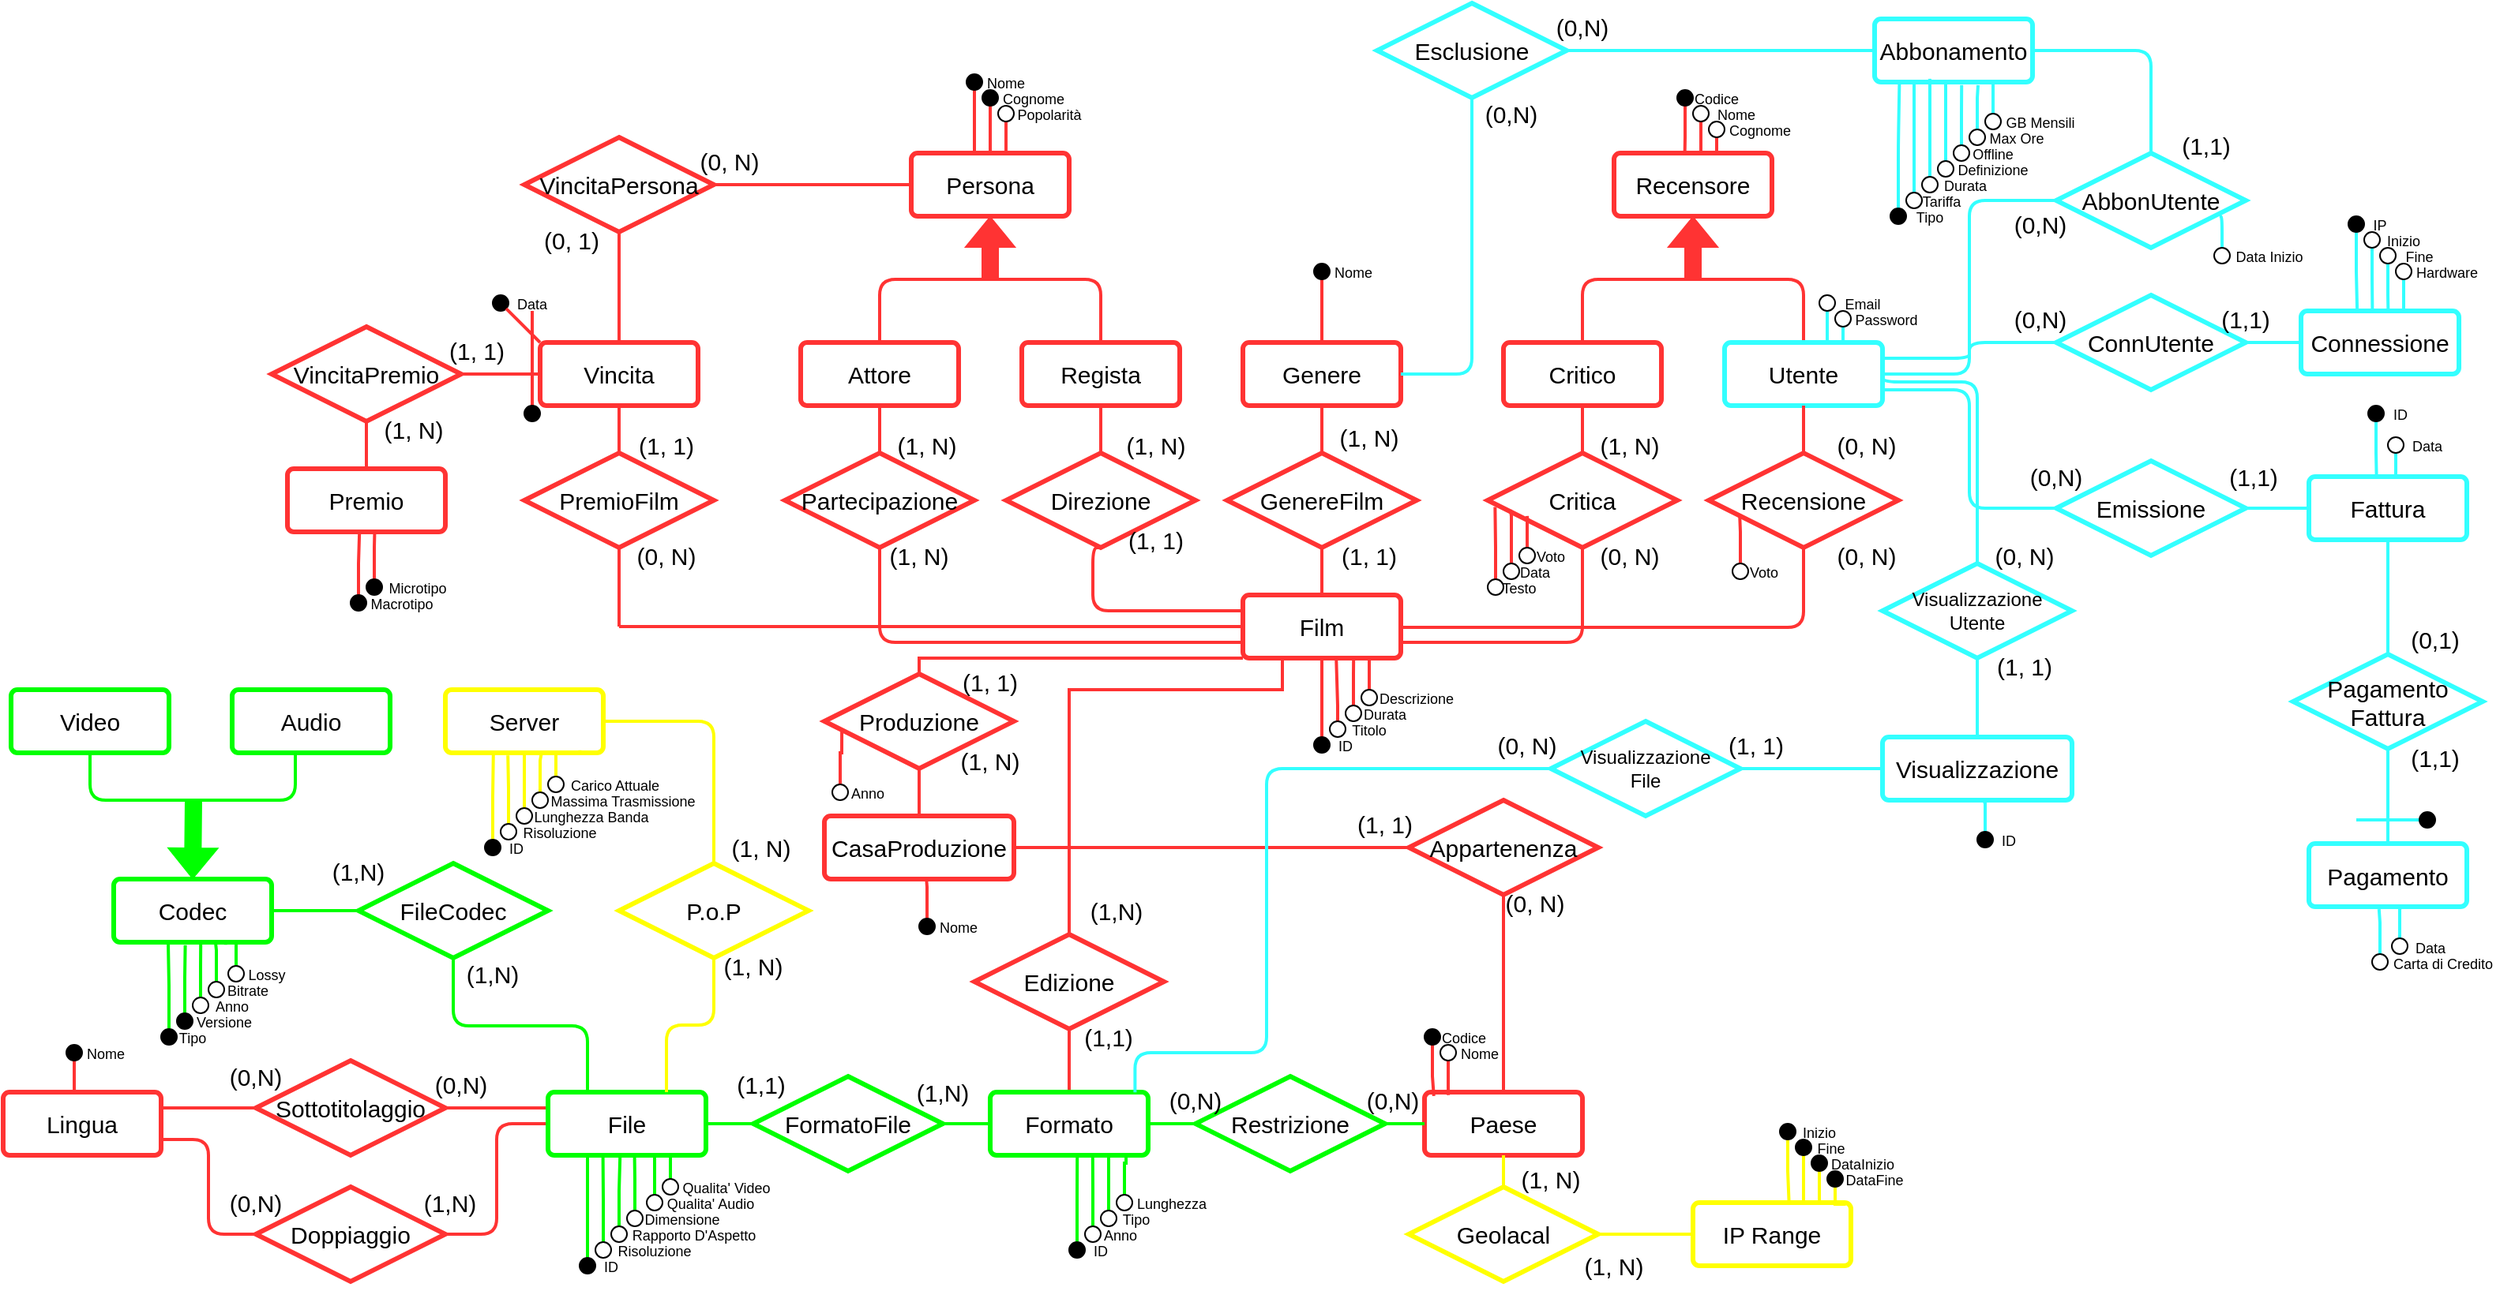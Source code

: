 <mxfile version="21.6.5" type="onedrive" pages="3">
  <diagram id="R2lEEEUBdFMjLlhIrx00" name="Page-1">
    <mxGraphModel dx="4090" dy="1345" grid="1" gridSize="10" guides="1" tooltips="1" connect="1" arrows="1" fold="1" page="1" pageScale="1" pageWidth="1700" pageHeight="1000" math="0" shadow="0" extFonts="Permanent Marker^https://fonts.googleapis.com/css?family=Permanent+Marker">
      <root>
        <mxCell id="0" />
        <mxCell id="1" parent="0" />
        <mxCell id="NKGvH9Crkrx0q5OSbga0-109" style="edgeStyle=orthogonalEdgeStyle;rounded=1;orthogonalLoop=1;jettySize=auto;html=1;entryX=0.5;entryY=1;entryDx=0;entryDy=0;endArrow=none;endFill=0;strokeWidth=2;strokeColor=#FF3333;exitX=1;exitY=0.75;exitDx=0;exitDy=0;" parent="1" source="gfvizb78fDKN9hPaAQz3-2" target="NKGvH9Crkrx0q5OSbga0-61" edge="1">
          <mxGeometry relative="1" as="geometry" />
        </mxCell>
        <mxCell id="NKGvH9Crkrx0q5OSbga0-114" style="edgeStyle=orthogonalEdgeStyle;rounded=1;orthogonalLoop=1;jettySize=auto;html=1;entryX=0.5;entryY=1;entryDx=0;entryDy=0;endArrow=none;endFill=0;strokeWidth=2;strokeColor=#FF3333;exitX=0.95;exitY=0.513;exitDx=0;exitDy=0;exitPerimeter=0;" parent="1" source="gfvizb78fDKN9hPaAQz3-2" target="NKGvH9Crkrx0q5OSbga0-59" edge="1">
          <mxGeometry relative="1" as="geometry">
            <mxPoint x="-750" y="408" as="sourcePoint" />
          </mxGeometry>
        </mxCell>
        <mxCell id="FoAWJP59tls7MiWZvlNt-28" style="edgeStyle=orthogonalEdgeStyle;shape=connector;rounded=0;orthogonalLoop=1;jettySize=auto;html=1;labelBackgroundColor=default;strokeColor=#FF3333;strokeWidth=2;fontFamily=Helvetica;fontSize=11;fontColor=default;endArrow=none;endFill=0;" edge="1" parent="1" source="gfvizb78fDKN9hPaAQz3-2">
          <mxGeometry relative="1" as="geometry">
            <mxPoint x="-1250" y="408" as="targetPoint" />
          </mxGeometry>
        </mxCell>
        <mxCell id="gfvizb78fDKN9hPaAQz3-2" value="&lt;font style=&quot;font-size: 15px;&quot;&gt;Film&lt;/font&gt;" style="rounded=1;arcSize=10;whiteSpace=wrap;html=1;align=center;strokeColor=#FF3333;strokeWidth=3;" parent="1" vertex="1">
          <mxGeometry x="-855" y="388" width="100" height="40" as="geometry" />
        </mxCell>
        <mxCell id="gfvizb78fDKN9hPaAQz3-11" value="&lt;font style=&quot;font-size: 15px;&quot;&gt;Persona&lt;/font&gt;" style="rounded=1;arcSize=10;whiteSpace=wrap;html=1;align=center;strokeWidth=3;strokeColor=#FF3333;" parent="1" vertex="1">
          <mxGeometry x="-1065" y="108" width="100" height="40" as="geometry" />
        </mxCell>
        <mxCell id="NKGvH9Crkrx0q5OSbga0-91" style="edgeStyle=orthogonalEdgeStyle;rounded=1;orthogonalLoop=1;jettySize=auto;html=1;exitX=0.5;exitY=0;exitDx=0;exitDy=0;endArrow=none;endFill=0;strokeWidth=2;strokeColor=#FF3333;" parent="1" source="gfvizb78fDKN9hPaAQz3-13" edge="1">
          <mxGeometry relative="1" as="geometry">
            <mxPoint x="-1015.0" y="188.0" as="targetPoint" />
            <Array as="points">
              <mxPoint x="-945" y="188" />
            </Array>
          </mxGeometry>
        </mxCell>
        <mxCell id="gfvizb78fDKN9hPaAQz3-13" value="&lt;font style=&quot;font-size: 15px;&quot;&gt;Regista&lt;/font&gt;" style="rounded=1;arcSize=10;whiteSpace=wrap;html=1;align=center;strokeWidth=3;strokeColor=#FF3333;" parent="1" vertex="1">
          <mxGeometry x="-995" y="228" width="100" height="40" as="geometry" />
        </mxCell>
        <mxCell id="NKGvH9Crkrx0q5OSbga0-92" style="edgeStyle=orthogonalEdgeStyle;rounded=1;orthogonalLoop=1;jettySize=auto;html=1;exitX=0.5;exitY=0;exitDx=0;exitDy=0;endArrow=none;endFill=0;strokeWidth=2;strokeColor=#FF3333;" parent="1" source="gfvizb78fDKN9hPaAQz3-14" edge="1">
          <mxGeometry relative="1" as="geometry">
            <mxPoint x="-1015" y="188" as="targetPoint" />
            <Array as="points">
              <mxPoint x="-1085" y="188" />
            </Array>
          </mxGeometry>
        </mxCell>
        <mxCell id="gfvizb78fDKN9hPaAQz3-14" value="&lt;span style=&quot;font-size: 15px;&quot;&gt;Attore&lt;/span&gt;" style="rounded=1;arcSize=10;whiteSpace=wrap;html=1;align=center;strokeWidth=3;strokeColor=#FF3333;" parent="1" vertex="1">
          <mxGeometry x="-1135" y="228" width="100" height="40" as="geometry" />
        </mxCell>
        <mxCell id="gfvizb78fDKN9hPaAQz3-21" value="" style="shape=flexArrow;endArrow=classic;html=1;rounded=0;entryX=0.5;entryY=1;entryDx=0;entryDy=0;fillColor=#FF3333;strokeColor=#FF3333;" parent="1" target="gfvizb78fDKN9hPaAQz3-11" edge="1">
          <mxGeometry width="50" height="50" relative="1" as="geometry">
            <mxPoint x="-1015" y="188" as="sourcePoint" />
            <mxPoint x="-945" y="268" as="targetPoint" />
          </mxGeometry>
        </mxCell>
        <mxCell id="NKGvH9Crkrx0q5OSbga0-81" style="edgeStyle=orthogonalEdgeStyle;rounded=1;orthogonalLoop=1;jettySize=auto;html=1;entryX=0;entryY=0.25;entryDx=0;entryDy=0;exitX=0.5;exitY=1;exitDx=0;exitDy=0;endArrow=none;endFill=0;strokeColor=#FF3333;strokeWidth=2;" parent="1" source="gfvizb78fDKN9hPaAQz3-22" target="gfvizb78fDKN9hPaAQz3-2" edge="1">
          <mxGeometry relative="1" as="geometry">
            <Array as="points">
              <mxPoint x="-950" y="398" />
            </Array>
          </mxGeometry>
        </mxCell>
        <mxCell id="NKGvH9Crkrx0q5OSbga0-98" style="edgeStyle=orthogonalEdgeStyle;rounded=1;orthogonalLoop=1;jettySize=auto;html=1;entryX=0.5;entryY=1;entryDx=0;entryDy=0;strokeWidth=2;endArrow=none;endFill=0;strokeColor=#FF3333;" parent="1" source="gfvizb78fDKN9hPaAQz3-22" target="gfvizb78fDKN9hPaAQz3-13" edge="1">
          <mxGeometry relative="1" as="geometry" />
        </mxCell>
        <mxCell id="gfvizb78fDKN9hPaAQz3-22" value="&lt;font style=&quot;font-size: 15px;&quot;&gt;Direzione&lt;/font&gt;" style="shape=rhombus;perimeter=rhombusPerimeter;whiteSpace=wrap;html=1;align=center;strokeWidth=3;strokeColor=#FF3333;" parent="1" vertex="1">
          <mxGeometry x="-1005" y="298" width="120" height="60" as="geometry" />
        </mxCell>
        <mxCell id="gfvizb78fDKN9hPaAQz3-23" value="&lt;font style=&quot;font-size: 15px;&quot;&gt;(1, 1)&lt;/font&gt;" style="text;html=1;strokeColor=none;fillColor=none;align=center;verticalAlign=middle;whiteSpace=wrap;rounded=0;" parent="1" vertex="1">
          <mxGeometry x="-940" y="338" width="60" height="30" as="geometry" />
        </mxCell>
        <mxCell id="gfvizb78fDKN9hPaAQz3-24" value="&lt;font style=&quot;font-size: 15px;&quot;&gt;(1, N)&lt;/font&gt;" style="text;html=1;strokeColor=none;fillColor=none;align=center;verticalAlign=middle;whiteSpace=wrap;rounded=0;" parent="1" vertex="1">
          <mxGeometry x="-940" y="278" width="60" height="30" as="geometry" />
        </mxCell>
        <mxCell id="NKGvH9Crkrx0q5OSbga0-96" style="edgeStyle=orthogonalEdgeStyle;rounded=1;orthogonalLoop=1;jettySize=auto;html=1;entryX=0.5;entryY=1;entryDx=0;entryDy=0;endArrow=none;endFill=0;strokeWidth=2;strokeColor=#FF3333;" parent="1" source="gfvizb78fDKN9hPaAQz3-25" target="gfvizb78fDKN9hPaAQz3-14" edge="1">
          <mxGeometry relative="1" as="geometry" />
        </mxCell>
        <mxCell id="NKGvH9Crkrx0q5OSbga0-97" style="edgeStyle=orthogonalEdgeStyle;rounded=1;orthogonalLoop=1;jettySize=auto;html=1;entryX=0;entryY=0.75;entryDx=0;entryDy=0;exitX=0.5;exitY=1;exitDx=0;exitDy=0;endArrow=none;endFill=0;strokeWidth=2;strokeColor=#FF3333;" parent="1" source="gfvizb78fDKN9hPaAQz3-25" target="gfvizb78fDKN9hPaAQz3-2" edge="1">
          <mxGeometry relative="1" as="geometry">
            <mxPoint x="-1090.0" y="408.0" as="targetPoint" />
          </mxGeometry>
        </mxCell>
        <mxCell id="gfvizb78fDKN9hPaAQz3-25" value="&lt;font style=&quot;font-size: 15px;&quot;&gt;Partecipazione&lt;/font&gt;" style="shape=rhombus;perimeter=rhombusPerimeter;whiteSpace=wrap;html=1;align=center;strokeWidth=3;strokeColor=#FF3333;" parent="1" vertex="1">
          <mxGeometry x="-1145" y="298" width="120" height="60" as="geometry" />
        </mxCell>
        <mxCell id="gfvizb78fDKN9hPaAQz3-26" value="&lt;font style=&quot;font-size: 15px;&quot;&gt;(1, N)&lt;/font&gt;" style="text;html=1;strokeColor=none;fillColor=none;align=center;verticalAlign=middle;whiteSpace=wrap;rounded=0;" parent="1" vertex="1">
          <mxGeometry x="-1090" y="348" width="60" height="30" as="geometry" />
        </mxCell>
        <mxCell id="gfvizb78fDKN9hPaAQz3-27" value="&lt;font style=&quot;font-size: 15px;&quot;&gt;(1, N)&lt;/font&gt;" style="text;html=1;strokeColor=none;fillColor=none;align=center;verticalAlign=middle;whiteSpace=wrap;rounded=0;" parent="1" vertex="1">
          <mxGeometry x="-1085" y="278" width="60" height="30" as="geometry" />
        </mxCell>
        <mxCell id="NKGvH9Crkrx0q5OSbga0-107" style="edgeStyle=orthogonalEdgeStyle;rounded=1;orthogonalLoop=1;jettySize=auto;html=1;strokeWidth=2;endArrow=none;endFill=0;strokeColor=#FF3333;" parent="1" source="gfvizb78fDKN9hPaAQz3-34" target="gfvizb78fDKN9hPaAQz3-35" edge="1">
          <mxGeometry relative="1" as="geometry" />
        </mxCell>
        <mxCell id="gfvizb78fDKN9hPaAQz3-34" value="&lt;font style=&quot;font-size: 15px;&quot;&gt;Paese&lt;/font&gt;" style="rounded=1;arcSize=10;whiteSpace=wrap;html=1;align=center;strokeWidth=3;strokeColor=#FF3333;" parent="1" vertex="1">
          <mxGeometry x="-740" y="703" width="100" height="40" as="geometry" />
        </mxCell>
        <mxCell id="NKGvH9Crkrx0q5OSbga0-108" style="edgeStyle=orthogonalEdgeStyle;rounded=1;orthogonalLoop=1;jettySize=auto;html=1;entryX=1;entryY=0.5;entryDx=0;entryDy=0;exitX=0;exitY=0.5;exitDx=0;exitDy=0;endArrow=none;endFill=0;strokeWidth=2;strokeColor=#FF3333;" parent="1" source="gfvizb78fDKN9hPaAQz3-35" target="FoAWJP59tls7MiWZvlNt-83" edge="1">
          <mxGeometry relative="1" as="geometry" />
        </mxCell>
        <mxCell id="gfvizb78fDKN9hPaAQz3-35" value="&lt;font style=&quot;font-size: 15px;&quot;&gt;Appartenenza&lt;/font&gt;" style="shape=rhombus;perimeter=rhombusPerimeter;whiteSpace=wrap;html=1;align=center;strokeWidth=3;strokeColor=#FF3333;" parent="1" vertex="1">
          <mxGeometry x="-750" y="518" width="120" height="60" as="geometry" />
        </mxCell>
        <mxCell id="gfvizb78fDKN9hPaAQz3-37" value="&lt;font style=&quot;font-size: 15px;&quot;&gt;(1, N)&lt;/font&gt;" style="text;html=1;strokeColor=none;fillColor=none;align=center;verticalAlign=middle;whiteSpace=wrap;rounded=0;" parent="1" vertex="1">
          <mxGeometry x="-1190" y="533" width="60" height="30" as="geometry" />
        </mxCell>
        <mxCell id="NKGvH9Crkrx0q5OSbga0-1" value="&lt;font style=&quot;font-size: 15px;&quot;&gt;Genere&lt;/font&gt;" style="rounded=1;arcSize=10;whiteSpace=wrap;html=1;align=center;strokeColor=#FF3333;strokeWidth=3;" parent="1" vertex="1">
          <mxGeometry x="-855" y="228" width="100" height="40" as="geometry" />
        </mxCell>
        <mxCell id="NKGvH9Crkrx0q5OSbga0-2" value="&lt;font style=&quot;font-size: 15px;&quot;&gt;Lingua&lt;/font&gt;" style="rounded=1;arcSize=10;whiteSpace=wrap;html=1;align=center;strokeColor=#FF3333;strokeWidth=3;" parent="1" vertex="1">
          <mxGeometry x="-1640" y="703" width="100" height="40" as="geometry" />
        </mxCell>
        <mxCell id="NKGvH9Crkrx0q5OSbga0-104" style="edgeStyle=orthogonalEdgeStyle;rounded=1;orthogonalLoop=1;jettySize=auto;html=1;entryX=0.5;entryY=0;entryDx=0;entryDy=0;endArrow=none;endFill=0;strokeWidth=2;strokeColor=#FF3333;" parent="1" source="NKGvH9Crkrx0q5OSbga0-4" target="gfvizb78fDKN9hPaAQz3-2" edge="1">
          <mxGeometry relative="1" as="geometry" />
        </mxCell>
        <mxCell id="NKGvH9Crkrx0q5OSbga0-105" style="edgeStyle=orthogonalEdgeStyle;rounded=1;orthogonalLoop=1;jettySize=auto;html=1;entryX=0.5;entryY=1;entryDx=0;entryDy=0;strokeColor=#FF3333;strokeWidth=2;endArrow=none;endFill=0;" parent="1" source="NKGvH9Crkrx0q5OSbga0-4" target="NKGvH9Crkrx0q5OSbga0-1" edge="1">
          <mxGeometry relative="1" as="geometry" />
        </mxCell>
        <mxCell id="NKGvH9Crkrx0q5OSbga0-4" value="&lt;font style=&quot;font-size: 15px;&quot;&gt;GenereFilm&lt;/font&gt;" style="shape=rhombus;perimeter=rhombusPerimeter;whiteSpace=wrap;html=1;align=center;strokeWidth=3;strokeColor=#FF3333;" parent="1" vertex="1">
          <mxGeometry x="-865" y="298" width="120" height="60" as="geometry" />
        </mxCell>
        <mxCell id="NKGvH9Crkrx0q5OSbga0-5" value="&lt;font style=&quot;font-size: 15px;&quot;&gt;(1, 1)&lt;/font&gt;" style="text;html=1;strokeColor=none;fillColor=none;align=center;verticalAlign=middle;whiteSpace=wrap;rounded=0;" parent="1" vertex="1">
          <mxGeometry x="-805" y="348" width="60" height="30" as="geometry" />
        </mxCell>
        <mxCell id="NKGvH9Crkrx0q5OSbga0-6" value="&lt;font style=&quot;font-size: 15px;&quot;&gt;(1, N)&lt;/font&gt;" style="text;html=1;strokeColor=none;fillColor=none;align=center;verticalAlign=middle;whiteSpace=wrap;rounded=0;" parent="1" vertex="1">
          <mxGeometry x="-805" y="273" width="60" height="30" as="geometry" />
        </mxCell>
        <mxCell id="NKGvH9Crkrx0q5OSbga0-129" style="edgeStyle=orthogonalEdgeStyle;shape=connector;rounded=1;orthogonalLoop=1;jettySize=auto;html=1;labelBackgroundColor=default;strokeColor=#FF3333;strokeWidth=2;fontFamily=Helvetica;fontSize=11;fontColor=default;endArrow=none;endFill=0;" parent="1" source="NKGvH9Crkrx0q5OSbga0-9" target="NKGvH9Crkrx0q5OSbga0-44" edge="1">
          <mxGeometry relative="1" as="geometry" />
        </mxCell>
        <mxCell id="NKGvH9Crkrx0q5OSbga0-145" style="edgeStyle=orthogonalEdgeStyle;shape=connector;rounded=1;orthogonalLoop=1;jettySize=auto;html=1;entryX=1;entryY=0.5;entryDx=0;entryDy=0;labelBackgroundColor=default;strokeColor=#00FF00;strokeWidth=2;fontFamily=Helvetica;fontSize=11;fontColor=default;endArrow=none;endFill=0;" parent="1" source="NKGvH9Crkrx0q5OSbga0-9" target="NKGvH9Crkrx0q5OSbga0-140" edge="1">
          <mxGeometry relative="1" as="geometry" />
        </mxCell>
        <mxCell id="NKGvH9Crkrx0q5OSbga0-9" value="&lt;font style=&quot;font-size: 15px;&quot;&gt;Formato&lt;/font&gt;" style="rounded=1;arcSize=10;whiteSpace=wrap;html=1;align=center;strokeColor=#00FF00;strokeWidth=3;" parent="1" vertex="1">
          <mxGeometry x="-1015" y="703" width="100" height="40" as="geometry" />
        </mxCell>
        <mxCell id="NKGvH9Crkrx0q5OSbga0-127" style="edgeStyle=orthogonalEdgeStyle;shape=connector;rounded=1;orthogonalLoop=1;jettySize=auto;html=1;entryX=1;entryY=0.25;entryDx=0;entryDy=0;labelBackgroundColor=default;strokeColor=#FF3333;strokeWidth=2;fontFamily=Helvetica;fontSize=11;fontColor=default;endArrow=none;endFill=0;" parent="1" source="NKGvH9Crkrx0q5OSbga0-32" target="NKGvH9Crkrx0q5OSbga0-2" edge="1">
          <mxGeometry relative="1" as="geometry" />
        </mxCell>
        <mxCell id="FoAWJP59tls7MiWZvlNt-291" style="edgeStyle=orthogonalEdgeStyle;shape=connector;rounded=0;orthogonalLoop=1;jettySize=auto;html=1;entryX=0;entryY=0.25;entryDx=0;entryDy=0;labelBackgroundColor=default;strokeColor=#FF3333;strokeWidth=2;fontFamily=Helvetica;fontSize=11;fontColor=default;endArrow=none;endFill=0;" edge="1" parent="1" source="NKGvH9Crkrx0q5OSbga0-32" target="NKGvH9Crkrx0q5OSbga0-133">
          <mxGeometry relative="1" as="geometry" />
        </mxCell>
        <mxCell id="NKGvH9Crkrx0q5OSbga0-32" value="&lt;font style=&quot;font-size: 15px;&quot;&gt;Sottotitolaggio&lt;/font&gt;" style="shape=rhombus;perimeter=rhombusPerimeter;whiteSpace=wrap;html=1;align=center;strokeWidth=3;strokeColor=#FF3333;" parent="1" vertex="1">
          <mxGeometry x="-1480" y="683" width="120" height="60" as="geometry" />
        </mxCell>
        <mxCell id="NKGvH9Crkrx0q5OSbga0-128" style="edgeStyle=orthogonalEdgeStyle;shape=connector;rounded=1;orthogonalLoop=1;jettySize=auto;html=1;entryX=1;entryY=0.75;entryDx=0;entryDy=0;labelBackgroundColor=default;strokeColor=#FF3333;strokeWidth=2;fontFamily=Helvetica;fontSize=11;fontColor=default;endArrow=none;endFill=0;" parent="1" source="NKGvH9Crkrx0q5OSbga0-33" target="NKGvH9Crkrx0q5OSbga0-2" edge="1">
          <mxGeometry relative="1" as="geometry" />
        </mxCell>
        <mxCell id="FoAWJP59tls7MiWZvlNt-292" style="edgeStyle=orthogonalEdgeStyle;shape=connector;rounded=1;orthogonalLoop=1;jettySize=auto;html=1;entryX=0;entryY=0.5;entryDx=0;entryDy=0;labelBackgroundColor=default;strokeColor=#FF3333;strokeWidth=2;fontFamily=Helvetica;fontSize=11;fontColor=default;endArrow=none;endFill=0;" edge="1" parent="1" source="NKGvH9Crkrx0q5OSbga0-33" target="NKGvH9Crkrx0q5OSbga0-133">
          <mxGeometry relative="1" as="geometry" />
        </mxCell>
        <mxCell id="NKGvH9Crkrx0q5OSbga0-33" value="&lt;font style=&quot;font-size: 15px;&quot;&gt;Doppiaggio&lt;/font&gt;" style="shape=rhombus;perimeter=rhombusPerimeter;whiteSpace=wrap;html=1;align=center;strokeWidth=3;strokeColor=#FF3333;" parent="1" vertex="1">
          <mxGeometry x="-1480" y="763" width="120" height="60" as="geometry" />
        </mxCell>
        <mxCell id="FoAWJP59tls7MiWZvlNt-233" style="edgeStyle=orthogonalEdgeStyle;shape=connector;rounded=0;orthogonalLoop=1;jettySize=auto;html=1;entryX=0.25;entryY=1;entryDx=0;entryDy=0;labelBackgroundColor=default;strokeColor=#FF3333;strokeWidth=2;fontFamily=Helvetica;fontSize=11;fontColor=default;endArrow=none;endFill=0;exitX=0.5;exitY=0;exitDx=0;exitDy=0;" edge="1" parent="1" source="NKGvH9Crkrx0q5OSbga0-44" target="gfvizb78fDKN9hPaAQz3-2">
          <mxGeometry relative="1" as="geometry">
            <mxPoint x="-960" y="598" as="sourcePoint" />
            <Array as="points">
              <mxPoint x="-965" y="448" />
              <mxPoint x="-830" y="448" />
            </Array>
          </mxGeometry>
        </mxCell>
        <mxCell id="NKGvH9Crkrx0q5OSbga0-44" value="&lt;font style=&quot;font-size: 15px;&quot;&gt;Edizione&lt;/font&gt;" style="shape=rhombus;perimeter=rhombusPerimeter;whiteSpace=wrap;html=1;align=center;strokeWidth=3;strokeColor=#FF3333;" parent="1" vertex="1">
          <mxGeometry x="-1025" y="603" width="120" height="60" as="geometry" />
        </mxCell>
        <mxCell id="NKGvH9Crkrx0q5OSbga0-45" value="&lt;font style=&quot;font-size: 15px;&quot;&gt;(1,N)&lt;/font&gt;" style="text;html=1;strokeColor=none;fillColor=none;align=center;verticalAlign=middle;whiteSpace=wrap;rounded=0;" parent="1" vertex="1">
          <mxGeometry x="-965" y="573" width="60" height="30" as="geometry" />
        </mxCell>
        <mxCell id="NKGvH9Crkrx0q5OSbga0-46" value="&lt;font style=&quot;font-size: 15px;&quot;&gt;(1,1)&lt;/font&gt;" style="text;html=1;strokeColor=none;fillColor=none;align=center;verticalAlign=middle;whiteSpace=wrap;rounded=0;" parent="1" vertex="1">
          <mxGeometry x="-970" y="653" width="60" height="30" as="geometry" />
        </mxCell>
        <mxCell id="NKGvH9Crkrx0q5OSbga0-52" value="&lt;font style=&quot;font-size: 15px;&quot;&gt;Recensore&lt;/font&gt;" style="rounded=1;arcSize=10;whiteSpace=wrap;html=1;align=center;strokeWidth=3;strokeColor=#FF3333;" parent="1" vertex="1">
          <mxGeometry x="-620" y="108" width="100" height="40" as="geometry" />
        </mxCell>
        <mxCell id="NKGvH9Crkrx0q5OSbga0-112" style="edgeStyle=orthogonalEdgeStyle;rounded=1;orthogonalLoop=1;jettySize=auto;html=1;exitX=0.5;exitY=0;exitDx=0;exitDy=0;endArrow=none;endFill=0;strokeWidth=2;strokeColor=#FF3333;" parent="1" source="NKGvH9Crkrx0q5OSbga0-53" edge="1">
          <mxGeometry relative="1" as="geometry">
            <mxPoint x="-570" y="188.0" as="targetPoint" />
            <Array as="points">
              <mxPoint x="-500" y="188" />
            </Array>
          </mxGeometry>
        </mxCell>
        <mxCell id="FoAWJP59tls7MiWZvlNt-300" style="edgeStyle=orthogonalEdgeStyle;shape=connector;rounded=1;orthogonalLoop=1;jettySize=auto;html=1;entryX=0;entryY=0.5;entryDx=0;entryDy=0;labelBackgroundColor=default;strokeColor=#33FFFF;strokeWidth=2;fontFamily=Helvetica;fontSize=11;fontColor=default;endArrow=none;endFill=0;" edge="1" parent="1" source="NKGvH9Crkrx0q5OSbga0-53" target="NKGvH9Crkrx0q5OSbga0-163">
          <mxGeometry relative="1" as="geometry" />
        </mxCell>
        <mxCell id="NKGvH9Crkrx0q5OSbga0-53" value="&lt;font style=&quot;font-size: 15px;&quot;&gt;Utente&lt;/font&gt;" style="rounded=1;arcSize=10;whiteSpace=wrap;html=1;align=center;strokeWidth=3;strokeColor=#33FFFF;" parent="1" vertex="1">
          <mxGeometry x="-550" y="228" width="100" height="40" as="geometry" />
        </mxCell>
        <mxCell id="NKGvH9Crkrx0q5OSbga0-111" style="edgeStyle=orthogonalEdgeStyle;rounded=1;orthogonalLoop=1;jettySize=auto;html=1;exitX=0.5;exitY=0;exitDx=0;exitDy=0;endArrow=none;endFill=0;strokeWidth=2;strokeColor=#FF3333;" parent="1" source="NKGvH9Crkrx0q5OSbga0-54" edge="1">
          <mxGeometry relative="1" as="geometry">
            <mxPoint x="-570" y="188.0" as="targetPoint" />
            <Array as="points">
              <mxPoint x="-640" y="188" />
            </Array>
          </mxGeometry>
        </mxCell>
        <mxCell id="NKGvH9Crkrx0q5OSbga0-54" value="&lt;span style=&quot;font-size: 15px;&quot;&gt;Critico&lt;/span&gt;" style="rounded=1;arcSize=10;whiteSpace=wrap;html=1;align=center;strokeWidth=3;strokeColor=#FF3333;" parent="1" vertex="1">
          <mxGeometry x="-690" y="228" width="100" height="40" as="geometry" />
        </mxCell>
        <mxCell id="NKGvH9Crkrx0q5OSbga0-58" value="" style="shape=flexArrow;endArrow=classic;html=1;rounded=0;entryX=0.5;entryY=1;entryDx=0;entryDy=0;fillColor=#FF3333;strokeColor=#FF3333;" parent="1" target="NKGvH9Crkrx0q5OSbga0-52" edge="1">
          <mxGeometry width="50" height="50" relative="1" as="geometry">
            <mxPoint x="-570" y="188" as="sourcePoint" />
            <mxPoint x="-500" y="268" as="targetPoint" />
          </mxGeometry>
        </mxCell>
        <mxCell id="NKGvH9Crkrx0q5OSbga0-113" style="edgeStyle=orthogonalEdgeStyle;rounded=1;orthogonalLoop=1;jettySize=auto;html=1;entryX=0.5;entryY=1;entryDx=0;entryDy=0;strokeWidth=2;endArrow=none;endFill=0;strokeColor=#FF3333;" parent="1" source="NKGvH9Crkrx0q5OSbga0-59" target="NKGvH9Crkrx0q5OSbga0-53" edge="1">
          <mxGeometry relative="1" as="geometry" />
        </mxCell>
        <mxCell id="NKGvH9Crkrx0q5OSbga0-59" value="&lt;font style=&quot;font-size: 15px;&quot;&gt;Recensione&lt;/font&gt;" style="shape=rhombus;perimeter=rhombusPerimeter;whiteSpace=wrap;html=1;align=center;strokeWidth=3;strokeColor=#FF3333;" parent="1" vertex="1">
          <mxGeometry x="-560" y="298" width="120" height="60" as="geometry" />
        </mxCell>
        <mxCell id="NKGvH9Crkrx0q5OSbga0-60" value="&lt;font style=&quot;font-size: 15px;&quot;&gt;(0, N)&lt;/font&gt;" style="text;html=1;strokeColor=none;fillColor=none;align=center;verticalAlign=middle;whiteSpace=wrap;rounded=0;" parent="1" vertex="1">
          <mxGeometry x="-490" y="348" width="60" height="30" as="geometry" />
        </mxCell>
        <mxCell id="NKGvH9Crkrx0q5OSbga0-110" style="edgeStyle=orthogonalEdgeStyle;rounded=1;orthogonalLoop=1;jettySize=auto;html=1;entryX=0.5;entryY=1;entryDx=0;entryDy=0;endArrow=none;endFill=0;strokeWidth=2;strokeColor=#FF3333;" parent="1" source="NKGvH9Crkrx0q5OSbga0-61" target="NKGvH9Crkrx0q5OSbga0-54" edge="1">
          <mxGeometry relative="1" as="geometry" />
        </mxCell>
        <mxCell id="NKGvH9Crkrx0q5OSbga0-61" value="&lt;font style=&quot;font-size: 15px;&quot;&gt;Critica&lt;/font&gt;" style="shape=rhombus;perimeter=rhombusPerimeter;whiteSpace=wrap;html=1;align=center;strokeWidth=3;strokeColor=#FF3333;" parent="1" vertex="1">
          <mxGeometry x="-700" y="298" width="120" height="60" as="geometry" />
        </mxCell>
        <mxCell id="NKGvH9Crkrx0q5OSbga0-62" value="&lt;font style=&quot;font-size: 15px;&quot;&gt;(0, N)&lt;/font&gt;" style="text;html=1;strokeColor=none;fillColor=none;align=center;verticalAlign=middle;whiteSpace=wrap;rounded=0;" parent="1" vertex="1">
          <mxGeometry x="-640" y="348" width="60" height="30" as="geometry" />
        </mxCell>
        <mxCell id="NKGvH9Crkrx0q5OSbga0-70" value="&lt;font style=&quot;font-size: 15px;&quot;&gt;(1, N)&lt;/font&gt;" style="text;html=1;strokeColor=none;fillColor=none;align=center;verticalAlign=middle;whiteSpace=wrap;rounded=0;" parent="1" vertex="1">
          <mxGeometry x="-640" y="278" width="60" height="30" as="geometry" />
        </mxCell>
        <mxCell id="NKGvH9Crkrx0q5OSbga0-71" value="&lt;font style=&quot;font-size: 15px;&quot;&gt;(0, N)&lt;/font&gt;" style="text;html=1;strokeColor=none;fillColor=none;align=center;verticalAlign=middle;whiteSpace=wrap;rounded=0;" parent="1" vertex="1">
          <mxGeometry x="-490" y="278" width="60" height="30" as="geometry" />
        </mxCell>
        <mxCell id="NKGvH9Crkrx0q5OSbga0-82" style="edgeStyle=orthogonalEdgeStyle;rounded=1;orthogonalLoop=1;jettySize=auto;html=1;entryX=0.5;entryY=1;entryDx=0;entryDy=0;endArrow=none;endFill=0;strokeWidth=2;strokeColor=#FF3333;" parent="1" source="NKGvH9Crkrx0q5OSbga0-77" target="NKGvH9Crkrx0q5OSbga0-80" edge="1">
          <mxGeometry relative="1" as="geometry" />
        </mxCell>
        <mxCell id="NKGvH9Crkrx0q5OSbga0-83" style="edgeStyle=orthogonalEdgeStyle;rounded=1;orthogonalLoop=1;jettySize=auto;html=1;entryX=0.5;entryY=0;entryDx=0;entryDy=0;strokeColor=#FF3333;strokeWidth=2;endArrow=none;endFill=0;" parent="1" source="NKGvH9Crkrx0q5OSbga0-77" target="NKGvH9Crkrx0q5OSbga0-79" edge="1">
          <mxGeometry relative="1" as="geometry" />
        </mxCell>
        <mxCell id="NKGvH9Crkrx0q5OSbga0-77" value="&lt;span style=&quot;font-size: 15px;&quot;&gt;Vincita&lt;/span&gt;" style="rounded=1;arcSize=10;whiteSpace=wrap;html=1;align=center;strokeWidth=3;strokeColor=#FF3333;" parent="1" vertex="1">
          <mxGeometry x="-1300" y="228" width="100" height="40" as="geometry" />
        </mxCell>
        <mxCell id="FoAWJP59tls7MiWZvlNt-27" style="edgeStyle=orthogonalEdgeStyle;shape=connector;rounded=0;orthogonalLoop=1;jettySize=auto;html=1;labelBackgroundColor=default;strokeColor=#FF3333;strokeWidth=2;fontFamily=Helvetica;fontSize=11;fontColor=default;endArrow=none;endFill=0;" edge="1" parent="1" source="NKGvH9Crkrx0q5OSbga0-79">
          <mxGeometry relative="1" as="geometry">
            <mxPoint x="-1250" y="408" as="targetPoint" />
          </mxGeometry>
        </mxCell>
        <mxCell id="NKGvH9Crkrx0q5OSbga0-79" value="&lt;font style=&quot;font-size: 15px;&quot;&gt;PremioFilm&lt;/font&gt;" style="shape=rhombus;perimeter=rhombusPerimeter;whiteSpace=wrap;html=1;align=center;strokeWidth=3;strokeColor=#FF3333;" parent="1" vertex="1">
          <mxGeometry x="-1310" y="298" width="120" height="60" as="geometry" />
        </mxCell>
        <mxCell id="NKGvH9Crkrx0q5OSbga0-85" style="edgeStyle=orthogonalEdgeStyle;rounded=1;orthogonalLoop=1;jettySize=auto;html=1;entryX=0;entryY=0.5;entryDx=0;entryDy=0;strokeColor=#FF3333;strokeWidth=2;endArrow=none;endFill=0;" parent="1" source="NKGvH9Crkrx0q5OSbga0-80" target="gfvizb78fDKN9hPaAQz3-11" edge="1">
          <mxGeometry relative="1" as="geometry" />
        </mxCell>
        <mxCell id="NKGvH9Crkrx0q5OSbga0-80" value="&lt;font style=&quot;font-size: 15px;&quot;&gt;VincitaPersona&lt;/font&gt;" style="shape=rhombus;perimeter=rhombusPerimeter;whiteSpace=wrap;html=1;align=center;strokeWidth=3;strokeColor=#FF3333;" parent="1" vertex="1">
          <mxGeometry x="-1310" y="98" width="120" height="60" as="geometry" />
        </mxCell>
        <mxCell id="NKGvH9Crkrx0q5OSbga0-86" value="&lt;font style=&quot;font-size: 15px;&quot;&gt;(0, N)&lt;/font&gt;" style="text;html=1;strokeColor=none;fillColor=none;align=center;verticalAlign=middle;whiteSpace=wrap;rounded=0;" parent="1" vertex="1">
          <mxGeometry x="-1250" y="348" width="60" height="30" as="geometry" />
        </mxCell>
        <mxCell id="NKGvH9Crkrx0q5OSbga0-87" value="&lt;font style=&quot;font-size: 15px;&quot;&gt;(1, 1)&lt;/font&gt;" style="text;html=1;strokeColor=none;fillColor=none;align=center;verticalAlign=middle;whiteSpace=wrap;rounded=0;" parent="1" vertex="1">
          <mxGeometry x="-1250" y="278" width="60" height="30" as="geometry" />
        </mxCell>
        <mxCell id="NKGvH9Crkrx0q5OSbga0-88" value="&lt;font style=&quot;font-size: 15px;&quot;&gt;(0, 1)&lt;/font&gt;" style="text;html=1;strokeColor=none;fillColor=none;align=center;verticalAlign=middle;whiteSpace=wrap;rounded=0;" parent="1" vertex="1">
          <mxGeometry x="-1310" y="148" width="60" height="30" as="geometry" />
        </mxCell>
        <mxCell id="NKGvH9Crkrx0q5OSbga0-89" value="&lt;font style=&quot;font-size: 15px;&quot;&gt;(0, N)&lt;/font&gt;" style="text;html=1;strokeColor=none;fillColor=none;align=center;verticalAlign=middle;whiteSpace=wrap;rounded=0;" parent="1" vertex="1">
          <mxGeometry x="-1210" y="98" width="60" height="30" as="geometry" />
        </mxCell>
        <mxCell id="NKGvH9Crkrx0q5OSbga0-133" value="&lt;font style=&quot;font-size: 15px;&quot;&gt;File&lt;/font&gt;" style="rounded=1;arcSize=10;whiteSpace=wrap;html=1;align=center;strokeColor=#00FF00;strokeWidth=3;" parent="1" vertex="1">
          <mxGeometry x="-1295" y="703" width="100" height="40" as="geometry" />
        </mxCell>
        <mxCell id="NKGvH9Crkrx0q5OSbga0-134" value="&lt;font style=&quot;font-size: 15px;&quot;&gt;Codec&lt;/font&gt;" style="rounded=1;arcSize=10;whiteSpace=wrap;html=1;align=center;strokeWidth=3;strokeColor=#00FF00;" parent="1" vertex="1">
          <mxGeometry x="-1570" y="568" width="100" height="40" as="geometry" />
        </mxCell>
        <mxCell id="NKGvH9Crkrx0q5OSbga0-189" style="edgeStyle=orthogonalEdgeStyle;shape=connector;rounded=1;orthogonalLoop=1;jettySize=auto;html=1;labelBackgroundColor=default;strokeColor=#00FF00;strokeWidth=2;fontFamily=Helvetica;fontSize=11;fontColor=default;endArrow=none;endFill=0;" parent="1" source="NKGvH9Crkrx0q5OSbga0-136" edge="1">
          <mxGeometry relative="1" as="geometry">
            <mxPoint x="-1505" y="518" as="targetPoint" />
            <Array as="points">
              <mxPoint x="-1455" y="518" />
            </Array>
          </mxGeometry>
        </mxCell>
        <mxCell id="NKGvH9Crkrx0q5OSbga0-136" value="&lt;font style=&quot;font-size: 15px;&quot;&gt;Audio&lt;/font&gt;" style="rounded=1;arcSize=10;whiteSpace=wrap;html=1;align=center;strokeWidth=3;strokeColor=#00FF00;" parent="1" vertex="1">
          <mxGeometry x="-1495" y="448" width="100" height="40" as="geometry" />
        </mxCell>
        <mxCell id="NKGvH9Crkrx0q5OSbga0-188" style="edgeStyle=orthogonalEdgeStyle;shape=connector;rounded=1;orthogonalLoop=1;jettySize=auto;html=1;labelBackgroundColor=default;strokeColor=#00FF00;strokeWidth=2;fontFamily=Helvetica;fontSize=11;fontColor=default;endArrow=none;endFill=0;" parent="1" source="NKGvH9Crkrx0q5OSbga0-138" edge="1">
          <mxGeometry relative="1" as="geometry">
            <mxPoint x="-1505" y="518" as="targetPoint" />
            <Array as="points">
              <mxPoint x="-1585" y="518" />
            </Array>
          </mxGeometry>
        </mxCell>
        <mxCell id="NKGvH9Crkrx0q5OSbga0-138" value="&lt;span style=&quot;font-size: 15px;&quot;&gt;Video&lt;/span&gt;" style="rounded=1;arcSize=10;whiteSpace=wrap;html=1;align=center;strokeWidth=3;strokeColor=#00FF00;" parent="1" vertex="1">
          <mxGeometry x="-1635" y="448" width="100" height="40" as="geometry" />
        </mxCell>
        <mxCell id="NKGvH9Crkrx0q5OSbga0-139" value="" style="shape=flexArrow;endArrow=classic;html=1;rounded=0;entryX=0.5;entryY=0;entryDx=0;entryDy=0;fillColor=#00FF00;strokeColor=#00FF00;" parent="1" target="NKGvH9Crkrx0q5OSbga0-134" edge="1">
          <mxGeometry width="50" height="50" relative="1" as="geometry">
            <mxPoint x="-1519.5" y="518" as="sourcePoint" />
            <mxPoint x="-1022.5" y="1263" as="targetPoint" />
          </mxGeometry>
        </mxCell>
        <mxCell id="NKGvH9Crkrx0q5OSbga0-144" style="edgeStyle=orthogonalEdgeStyle;shape=connector;rounded=1;orthogonalLoop=1;jettySize=auto;html=1;labelBackgroundColor=default;strokeColor=#00FF00;strokeWidth=2;fontFamily=Helvetica;fontSize=11;fontColor=default;endArrow=none;endFill=0;" parent="1" source="NKGvH9Crkrx0q5OSbga0-140" target="NKGvH9Crkrx0q5OSbga0-133" edge="1">
          <mxGeometry relative="1" as="geometry" />
        </mxCell>
        <mxCell id="NKGvH9Crkrx0q5OSbga0-140" value="&lt;font style=&quot;font-size: 15px;&quot;&gt;FormatoFile&lt;/font&gt;" style="shape=rhombus;perimeter=rhombusPerimeter;whiteSpace=wrap;html=1;align=center;strokeWidth=3;strokeColor=#00FF00;" parent="1" vertex="1">
          <mxGeometry x="-1165" y="693" width="120" height="60" as="geometry" />
        </mxCell>
        <mxCell id="NKGvH9Crkrx0q5OSbga0-143" style="edgeStyle=orthogonalEdgeStyle;shape=connector;rounded=1;orthogonalLoop=1;jettySize=auto;html=1;labelBackgroundColor=default;strokeColor=#00FF00;strokeWidth=2;fontFamily=Helvetica;fontSize=11;fontColor=default;endArrow=none;endFill=0;entryX=0.25;entryY=0;entryDx=0;entryDy=0;" parent="1" source="NKGvH9Crkrx0q5OSbga0-141" target="NKGvH9Crkrx0q5OSbga0-133" edge="1">
          <mxGeometry relative="1" as="geometry">
            <Array as="points">
              <mxPoint x="-1355" y="661" />
              <mxPoint x="-1270" y="661" />
            </Array>
          </mxGeometry>
        </mxCell>
        <mxCell id="FoAWJP59tls7MiWZvlNt-290" style="edgeStyle=orthogonalEdgeStyle;shape=connector;rounded=0;orthogonalLoop=1;jettySize=auto;html=1;entryX=1;entryY=0.5;entryDx=0;entryDy=0;labelBackgroundColor=default;strokeColor=#00FF00;strokeWidth=2;fontFamily=Helvetica;fontSize=11;fontColor=default;endArrow=none;endFill=0;" edge="1" parent="1" source="NKGvH9Crkrx0q5OSbga0-141" target="NKGvH9Crkrx0q5OSbga0-134">
          <mxGeometry relative="1" as="geometry" />
        </mxCell>
        <mxCell id="NKGvH9Crkrx0q5OSbga0-141" value="&lt;font style=&quot;font-size: 15px;&quot;&gt;FileCodec&lt;/font&gt;" style="shape=rhombus;perimeter=rhombusPerimeter;whiteSpace=wrap;html=1;align=center;strokeWidth=3;strokeColor=#00FF00;" parent="1" vertex="1">
          <mxGeometry x="-1415" y="558" width="120" height="60" as="geometry" />
        </mxCell>
        <mxCell id="NKGvH9Crkrx0q5OSbga0-146" value="&lt;font style=&quot;font-size: 15px;&quot;&gt;(1,N)&lt;/font&gt;" style="text;html=1;strokeColor=none;fillColor=none;align=center;verticalAlign=middle;whiteSpace=wrap;rounded=0;" parent="1" vertex="1">
          <mxGeometry x="-1360" y="613" width="60" height="30" as="geometry" />
        </mxCell>
        <mxCell id="NKGvH9Crkrx0q5OSbga0-147" value="&lt;font style=&quot;font-size: 15px;&quot;&gt;(1,N)&lt;/font&gt;" style="text;html=1;strokeColor=none;fillColor=none;align=center;verticalAlign=middle;whiteSpace=wrap;rounded=0;" parent="1" vertex="1">
          <mxGeometry x="-1445" y="548" width="60" height="30" as="geometry" />
        </mxCell>
        <mxCell id="NKGvH9Crkrx0q5OSbga0-148" value="&lt;font style=&quot;font-size: 15px;&quot;&gt;(1,1)&lt;/font&gt;" style="text;html=1;strokeColor=none;fillColor=none;align=center;verticalAlign=middle;whiteSpace=wrap;rounded=0;" parent="1" vertex="1">
          <mxGeometry x="-1190" y="683" width="60" height="30" as="geometry" />
        </mxCell>
        <mxCell id="NKGvH9Crkrx0q5OSbga0-149" value="&lt;font style=&quot;font-size: 15px;&quot;&gt;(1,N)&lt;/font&gt;" style="text;html=1;strokeColor=none;fillColor=none;align=center;verticalAlign=middle;whiteSpace=wrap;rounded=0;" parent="1" vertex="1">
          <mxGeometry x="-1075" y="688" width="60" height="30" as="geometry" />
        </mxCell>
        <mxCell id="NKGvH9Crkrx0q5OSbga0-151" style="edgeStyle=orthogonalEdgeStyle;shape=connector;rounded=1;orthogonalLoop=1;jettySize=auto;html=1;labelBackgroundColor=default;strokeColor=#00FF00;strokeWidth=2;fontFamily=Helvetica;fontSize=11;fontColor=default;endArrow=none;endFill=0;" parent="1" source="NKGvH9Crkrx0q5OSbga0-150" target="gfvizb78fDKN9hPaAQz3-34" edge="1">
          <mxGeometry relative="1" as="geometry" />
        </mxCell>
        <mxCell id="NKGvH9Crkrx0q5OSbga0-152" style="edgeStyle=orthogonalEdgeStyle;shape=connector;rounded=1;orthogonalLoop=1;jettySize=auto;html=1;labelBackgroundColor=default;strokeColor=#00FF00;strokeWidth=2;fontFamily=Helvetica;fontSize=11;fontColor=default;endArrow=none;endFill=0;" parent="1" source="NKGvH9Crkrx0q5OSbga0-150" target="NKGvH9Crkrx0q5OSbga0-9" edge="1">
          <mxGeometry relative="1" as="geometry" />
        </mxCell>
        <mxCell id="NKGvH9Crkrx0q5OSbga0-150" value="&lt;font style=&quot;font-size: 15px;&quot;&gt;Restrizione&lt;/font&gt;" style="shape=rhombus;perimeter=rhombusPerimeter;whiteSpace=wrap;html=1;align=center;strokeWidth=3;strokeColor=#00FF00;" parent="1" vertex="1">
          <mxGeometry x="-885" y="693" width="120" height="60" as="geometry" />
        </mxCell>
        <mxCell id="NKGvH9Crkrx0q5OSbga0-153" value="&lt;font style=&quot;font-size: 15px;&quot;&gt;(0,N)&lt;/font&gt;" style="text;html=1;strokeColor=none;fillColor=none;align=center;verticalAlign=middle;whiteSpace=wrap;rounded=0;" parent="1" vertex="1">
          <mxGeometry x="-790" y="693" width="60" height="30" as="geometry" />
        </mxCell>
        <mxCell id="NKGvH9Crkrx0q5OSbga0-154" value="&lt;font style=&quot;font-size: 15px;&quot;&gt;(0,N)&lt;/font&gt;" style="text;html=1;strokeColor=none;fillColor=none;align=center;verticalAlign=middle;whiteSpace=wrap;rounded=0;" parent="1" vertex="1">
          <mxGeometry x="-915" y="693" width="60" height="30" as="geometry" />
        </mxCell>
        <mxCell id="NKGvH9Crkrx0q5OSbga0-158" style="edgeStyle=orthogonalEdgeStyle;shape=connector;rounded=1;orthogonalLoop=1;jettySize=auto;html=1;entryX=1;entryY=0.5;entryDx=0;entryDy=0;labelBackgroundColor=default;strokeColor=#33FFFF;strokeWidth=2;fontFamily=Helvetica;fontSize=11;fontColor=default;endArrow=none;endFill=0;" parent="1" source="NKGvH9Crkrx0q5OSbga0-155" target="NKGvH9Crkrx0q5OSbga0-156" edge="1">
          <mxGeometry relative="1" as="geometry" />
        </mxCell>
        <mxCell id="NKGvH9Crkrx0q5OSbga0-155" value="&lt;font style=&quot;font-size: 15px;&quot;&gt;Connessione&lt;/font&gt;" style="rounded=1;arcSize=10;whiteSpace=wrap;html=1;align=center;strokeWidth=3;strokeColor=#33FFFF;" parent="1" vertex="1">
          <mxGeometry x="-185" y="208" width="100" height="40" as="geometry" />
        </mxCell>
        <mxCell id="NKGvH9Crkrx0q5OSbga0-157" style="edgeStyle=orthogonalEdgeStyle;shape=connector;rounded=1;orthogonalLoop=1;jettySize=auto;html=1;entryX=1;entryY=0.25;entryDx=0;entryDy=0;labelBackgroundColor=default;strokeColor=#33FFFF;strokeWidth=2;fontFamily=Helvetica;fontSize=11;fontColor=default;endArrow=none;endFill=0;" parent="1" source="NKGvH9Crkrx0q5OSbga0-156" target="NKGvH9Crkrx0q5OSbga0-53" edge="1">
          <mxGeometry relative="1" as="geometry" />
        </mxCell>
        <mxCell id="NKGvH9Crkrx0q5OSbga0-156" value="&lt;font style=&quot;font-size: 15px;&quot;&gt;ConnUtente&lt;/font&gt;" style="shape=rhombus;perimeter=rhombusPerimeter;whiteSpace=wrap;html=1;align=center;strokeWidth=3;strokeColor=#33FFFF;" parent="1" vertex="1">
          <mxGeometry x="-340" y="198" width="120" height="60" as="geometry" />
        </mxCell>
        <mxCell id="NKGvH9Crkrx0q5OSbga0-159" value="&lt;font style=&quot;font-size: 15px;&quot;&gt;(1,1)&lt;/font&gt;" style="text;html=1;strokeColor=none;fillColor=none;align=center;verticalAlign=middle;whiteSpace=wrap;rounded=0;" parent="1" vertex="1">
          <mxGeometry x="-250" y="198" width="60" height="30" as="geometry" />
        </mxCell>
        <mxCell id="NKGvH9Crkrx0q5OSbga0-160" value="&lt;font style=&quot;font-size: 15px;&quot;&gt;(0,N)&lt;/font&gt;" style="text;html=1;strokeColor=none;fillColor=none;align=center;verticalAlign=middle;whiteSpace=wrap;rounded=0;" parent="1" vertex="1">
          <mxGeometry x="-380" y="198" width="60" height="30" as="geometry" />
        </mxCell>
        <mxCell id="FoAWJP59tls7MiWZvlNt-311" style="edgeStyle=orthogonalEdgeStyle;shape=connector;rounded=1;orthogonalLoop=1;jettySize=auto;html=1;entryX=1;entryY=0.5;entryDx=0;entryDy=0;labelBackgroundColor=default;strokeColor=#33FFFF;strokeWidth=2;fontFamily=Helvetica;fontSize=11;fontColor=default;endArrow=none;endFill=0;" edge="1" parent="1" source="NKGvH9Crkrx0q5OSbga0-161" target="NKGvH9Crkrx0q5OSbga0-162">
          <mxGeometry relative="1" as="geometry" />
        </mxCell>
        <mxCell id="NKGvH9Crkrx0q5OSbga0-161" value="&lt;font style=&quot;font-size: 15px;&quot;&gt;Abbonamento&lt;/font&gt;" style="rounded=1;arcSize=10;whiteSpace=wrap;html=1;align=center;strokeWidth=3;strokeColor=#33FFFF;" parent="1" vertex="1">
          <mxGeometry x="-455" y="23" width="100" height="40" as="geometry" />
        </mxCell>
        <mxCell id="FoAWJP59tls7MiWZvlNt-314" style="edgeStyle=orthogonalEdgeStyle;shape=connector;rounded=1;orthogonalLoop=1;jettySize=auto;html=1;entryX=1;entryY=0.5;entryDx=0;entryDy=0;labelBackgroundColor=default;strokeColor=#33FFFF;strokeWidth=2;fontFamily=Helvetica;fontSize=11;fontColor=default;endArrow=none;endFill=0;" edge="1" parent="1" source="NKGvH9Crkrx0q5OSbga0-162" target="NKGvH9Crkrx0q5OSbga0-1">
          <mxGeometry relative="1" as="geometry" />
        </mxCell>
        <mxCell id="NKGvH9Crkrx0q5OSbga0-162" value="&lt;font style=&quot;font-size: 15px;&quot;&gt;Esclusione&lt;/font&gt;" style="shape=rhombus;perimeter=rhombusPerimeter;whiteSpace=wrap;html=1;align=center;strokeWidth=3;strokeColor=#33FFFF;" parent="1" vertex="1">
          <mxGeometry x="-770" y="13" width="120" height="60" as="geometry" />
        </mxCell>
        <mxCell id="FoAWJP59tls7MiWZvlNt-306" style="edgeStyle=orthogonalEdgeStyle;shape=connector;rounded=1;orthogonalLoop=1;jettySize=auto;html=1;entryX=1;entryY=0.5;entryDx=0;entryDy=0;labelBackgroundColor=default;strokeColor=#33FFFF;strokeWidth=2;fontFamily=Helvetica;fontSize=11;fontColor=default;endArrow=none;endFill=0;exitX=0.5;exitY=0;exitDx=0;exitDy=0;" edge="1" parent="1" source="NKGvH9Crkrx0q5OSbga0-163" target="NKGvH9Crkrx0q5OSbga0-161">
          <mxGeometry relative="1" as="geometry" />
        </mxCell>
        <mxCell id="NKGvH9Crkrx0q5OSbga0-163" value="&lt;font style=&quot;font-size: 15px;&quot;&gt;AbbonUtente&lt;/font&gt;" style="shape=rhombus;perimeter=rhombusPerimeter;whiteSpace=wrap;html=1;align=center;strokeWidth=3;strokeColor=#33FFFF;" parent="1" vertex="1">
          <mxGeometry x="-340" y="108" width="120" height="60" as="geometry" />
        </mxCell>
        <mxCell id="NKGvH9Crkrx0q5OSbga0-173" value="&lt;font style=&quot;font-size: 15px;&quot;&gt;(0,N)&lt;/font&gt;" style="text;html=1;strokeColor=none;fillColor=none;align=center;verticalAlign=middle;whiteSpace=wrap;rounded=0;" parent="1" vertex="1">
          <mxGeometry x="-380" y="138" width="60" height="30" as="geometry" />
        </mxCell>
        <mxCell id="NKGvH9Crkrx0q5OSbga0-174" value="&lt;font style=&quot;font-size: 15px;&quot;&gt;(1,1)&lt;/font&gt;" style="text;html=1;strokeColor=none;fillColor=none;align=center;verticalAlign=middle;whiteSpace=wrap;rounded=0;" parent="1" vertex="1">
          <mxGeometry x="-275" y="88" width="60" height="30" as="geometry" />
        </mxCell>
        <mxCell id="NKGvH9Crkrx0q5OSbga0-176" value="&lt;font style=&quot;font-size: 15px;&quot;&gt;Pagamento&lt;/font&gt;" style="rounded=1;arcSize=10;whiteSpace=wrap;html=1;align=center;strokeWidth=3;strokeColor=#33FFFF;" parent="1" vertex="1">
          <mxGeometry x="-180" y="545.5" width="100" height="40" as="geometry" />
        </mxCell>
        <mxCell id="NKGvH9Crkrx0q5OSbga0-181" style="edgeStyle=orthogonalEdgeStyle;shape=connector;rounded=1;orthogonalLoop=1;jettySize=auto;html=1;entryX=1;entryY=0.5;entryDx=0;entryDy=0;labelBackgroundColor=default;strokeColor=#33FFFF;strokeWidth=2;fontFamily=Helvetica;fontSize=11;fontColor=default;endArrow=none;endFill=0;" parent="1" source="NKGvH9Crkrx0q5OSbga0-177" target="NKGvH9Crkrx0q5OSbga0-179" edge="1">
          <mxGeometry relative="1" as="geometry" />
        </mxCell>
        <mxCell id="NKGvH9Crkrx0q5OSbga0-182" style="edgeStyle=orthogonalEdgeStyle;shape=connector;rounded=1;orthogonalLoop=1;jettySize=auto;html=1;entryX=0.5;entryY=0;entryDx=0;entryDy=0;labelBackgroundColor=default;strokeColor=#33FFFF;strokeWidth=2;fontFamily=Helvetica;fontSize=11;fontColor=default;endArrow=none;endFill=0;" parent="1" source="NKGvH9Crkrx0q5OSbga0-177" target="NKGvH9Crkrx0q5OSbga0-178" edge="1">
          <mxGeometry relative="1" as="geometry" />
        </mxCell>
        <mxCell id="NKGvH9Crkrx0q5OSbga0-177" value="&lt;font style=&quot;font-size: 15px;&quot;&gt;Fattura&lt;/font&gt;" style="rounded=1;arcSize=10;whiteSpace=wrap;html=1;align=center;strokeWidth=3;strokeColor=#33FFFF;" parent="1" vertex="1">
          <mxGeometry x="-180" y="313" width="100" height="40" as="geometry" />
        </mxCell>
        <mxCell id="NKGvH9Crkrx0q5OSbga0-183" style="edgeStyle=orthogonalEdgeStyle;shape=connector;rounded=1;orthogonalLoop=1;jettySize=auto;html=1;entryX=0.5;entryY=0;entryDx=0;entryDy=0;labelBackgroundColor=default;strokeColor=#33FFFF;strokeWidth=2;fontFamily=Helvetica;fontSize=11;fontColor=default;endArrow=none;endFill=0;" parent="1" source="NKGvH9Crkrx0q5OSbga0-178" target="NKGvH9Crkrx0q5OSbga0-176" edge="1">
          <mxGeometry relative="1" as="geometry" />
        </mxCell>
        <mxCell id="NKGvH9Crkrx0q5OSbga0-178" value="&lt;font style=&quot;font-size: 15px;&quot;&gt;Pagamento&lt;br&gt;Fattura&lt;/font&gt;" style="shape=rhombus;perimeter=rhombusPerimeter;whiteSpace=wrap;html=1;align=center;strokeWidth=3;strokeColor=#33FFFF;" parent="1" vertex="1">
          <mxGeometry x="-190" y="425.5" width="120" height="60" as="geometry" />
        </mxCell>
        <mxCell id="FoAWJP59tls7MiWZvlNt-299" style="edgeStyle=orthogonalEdgeStyle;shape=connector;rounded=1;orthogonalLoop=1;jettySize=auto;html=1;entryX=1;entryY=0.75;entryDx=0;entryDy=0;labelBackgroundColor=default;strokeColor=#33FFFF;strokeWidth=2;fontFamily=Helvetica;fontSize=11;fontColor=default;endArrow=none;endFill=0;" edge="1" parent="1" source="NKGvH9Crkrx0q5OSbga0-179" target="NKGvH9Crkrx0q5OSbga0-53">
          <mxGeometry relative="1" as="geometry" />
        </mxCell>
        <mxCell id="NKGvH9Crkrx0q5OSbga0-179" value="&lt;font style=&quot;font-size: 15px;&quot;&gt;Emissione&lt;/font&gt;" style="shape=rhombus;perimeter=rhombusPerimeter;whiteSpace=wrap;html=1;align=center;strokeWidth=3;strokeColor=#33FFFF;" parent="1" vertex="1">
          <mxGeometry x="-340" y="303" width="120" height="60" as="geometry" />
        </mxCell>
        <mxCell id="NKGvH9Crkrx0q5OSbga0-184" value="&lt;font style=&quot;font-size: 15px;&quot;&gt;(1,1)&lt;/font&gt;" style="text;html=1;strokeColor=none;fillColor=none;align=center;verticalAlign=middle;whiteSpace=wrap;rounded=0;" parent="1" vertex="1">
          <mxGeometry x="-130" y="475.5" width="60" height="30" as="geometry" />
        </mxCell>
        <mxCell id="NKGvH9Crkrx0q5OSbga0-185" value="&lt;font style=&quot;font-size: 15px;&quot;&gt;(0,1)&lt;/font&gt;" style="text;html=1;strokeColor=none;fillColor=none;align=center;verticalAlign=middle;whiteSpace=wrap;rounded=0;" parent="1" vertex="1">
          <mxGeometry x="-130" y="400.5" width="60" height="30" as="geometry" />
        </mxCell>
        <mxCell id="NKGvH9Crkrx0q5OSbga0-186" value="&lt;font style=&quot;font-size: 15px;&quot;&gt;(1,1)&lt;/font&gt;" style="text;html=1;strokeColor=none;fillColor=none;align=center;verticalAlign=middle;whiteSpace=wrap;rounded=0;" parent="1" vertex="1">
          <mxGeometry x="-245" y="298" width="60" height="30" as="geometry" />
        </mxCell>
        <mxCell id="NKGvH9Crkrx0q5OSbga0-187" value="&lt;font style=&quot;font-size: 15px;&quot;&gt;(0,N)&lt;/font&gt;" style="text;html=1;strokeColor=none;fillColor=none;align=center;verticalAlign=middle;whiteSpace=wrap;rounded=0;" parent="1" vertex="1">
          <mxGeometry x="-370" y="298" width="60" height="30" as="geometry" />
        </mxCell>
        <mxCell id="FoAWJP59tls7MiWZvlNt-315" style="edgeStyle=orthogonalEdgeStyle;shape=connector;rounded=1;orthogonalLoop=1;jettySize=auto;html=1;entryX=0.5;entryY=0;entryDx=0;entryDy=0;labelBackgroundColor=default;strokeColor=#FFFF00;strokeWidth=2;fontFamily=Helvetica;fontSize=11;fontColor=default;endArrow=none;endFill=0;" edge="1" parent="1" source="NKGvH9Crkrx0q5OSbga0-190" target="NKGvH9Crkrx0q5OSbga0-191">
          <mxGeometry relative="1" as="geometry" />
        </mxCell>
        <mxCell id="NKGvH9Crkrx0q5OSbga0-190" value="&lt;font style=&quot;font-size: 15px;&quot;&gt;Server&lt;/font&gt;" style="rounded=1;arcSize=10;whiteSpace=wrap;html=1;align=center;strokeWidth=3;strokeColor=#FFFF00;" parent="1" vertex="1">
          <mxGeometry x="-1360" y="448" width="100" height="40" as="geometry" />
        </mxCell>
        <mxCell id="FoAWJP59tls7MiWZvlNt-316" style="edgeStyle=orthogonalEdgeStyle;shape=connector;rounded=1;orthogonalLoop=1;jettySize=auto;html=1;entryX=0.75;entryY=0;entryDx=0;entryDy=0;labelBackgroundColor=default;strokeColor=#FFFF00;strokeWidth=2;fontFamily=Helvetica;fontSize=11;fontColor=default;endArrow=none;endFill=0;" edge="1" parent="1" source="NKGvH9Crkrx0q5OSbga0-191" target="NKGvH9Crkrx0q5OSbga0-133">
          <mxGeometry relative="1" as="geometry" />
        </mxCell>
        <mxCell id="NKGvH9Crkrx0q5OSbga0-191" value="&lt;font style=&quot;font-size: 15px;&quot;&gt;P.o.P&lt;/font&gt;" style="shape=rhombus;perimeter=rhombusPerimeter;whiteSpace=wrap;html=1;align=center;strokeWidth=3;strokeColor=#FFFF00;" parent="1" vertex="1">
          <mxGeometry x="-1250" y="558" width="120" height="60" as="geometry" />
        </mxCell>
        <mxCell id="NKGvH9Crkrx0q5OSbga0-194" value="&lt;font style=&quot;font-size: 15px;&quot;&gt;IP Range&lt;/font&gt;" style="rounded=1;arcSize=10;whiteSpace=wrap;html=1;align=center;strokeWidth=3;strokeColor=#FFFF00;" parent="1" vertex="1">
          <mxGeometry x="-570" y="773" width="100" height="40" as="geometry" />
        </mxCell>
        <mxCell id="NKGvH9Crkrx0q5OSbga0-196" style="edgeStyle=orthogonalEdgeStyle;shape=connector;rounded=1;orthogonalLoop=1;jettySize=auto;html=1;entryX=0;entryY=0.5;entryDx=0;entryDy=0;labelBackgroundColor=default;strokeColor=#FFFF00;strokeWidth=2;fontFamily=Helvetica;fontSize=11;fontColor=default;endArrow=none;endFill=0;" parent="1" source="NKGvH9Crkrx0q5OSbga0-195" target="NKGvH9Crkrx0q5OSbga0-194" edge="1">
          <mxGeometry relative="1" as="geometry" />
        </mxCell>
        <mxCell id="NKGvH9Crkrx0q5OSbga0-198" style="edgeStyle=orthogonalEdgeStyle;shape=connector;rounded=1;orthogonalLoop=1;jettySize=auto;html=1;labelBackgroundColor=default;strokeColor=#FFFF00;strokeWidth=2;fontFamily=Helvetica;fontSize=11;fontColor=default;endArrow=none;endFill=0;" parent="1" source="NKGvH9Crkrx0q5OSbga0-195" target="gfvizb78fDKN9hPaAQz3-34" edge="1">
          <mxGeometry relative="1" as="geometry" />
        </mxCell>
        <mxCell id="NKGvH9Crkrx0q5OSbga0-195" value="&lt;font style=&quot;font-size: 15px;&quot;&gt;Geolacal&lt;/font&gt;" style="shape=rhombus;perimeter=rhombusPerimeter;whiteSpace=wrap;html=1;align=center;strokeWidth=3;strokeColor=#FFFF00;" parent="1" vertex="1">
          <mxGeometry x="-750" y="763" width="120" height="60" as="geometry" />
        </mxCell>
        <mxCell id="NKGvH9Crkrx0q5OSbga0-199" value="&lt;font style=&quot;font-size: 15px;&quot;&gt;(1, N)&lt;/font&gt;" style="text;html=1;strokeColor=none;fillColor=none;align=center;verticalAlign=middle;whiteSpace=wrap;rounded=0;" parent="1" vertex="1">
          <mxGeometry x="-1195" y="608" width="60" height="30" as="geometry" />
        </mxCell>
        <mxCell id="NKGvH9Crkrx0q5OSbga0-200" value="&lt;font style=&quot;font-size: 15px;&quot;&gt;(1, N)&lt;/font&gt;" style="text;html=1;strokeColor=none;fillColor=none;align=center;verticalAlign=middle;whiteSpace=wrap;rounded=0;" parent="1" vertex="1">
          <mxGeometry x="-690" y="743" width="60" height="30" as="geometry" />
        </mxCell>
        <mxCell id="NKGvH9Crkrx0q5OSbga0-201" value="&lt;font style=&quot;font-size: 15px;&quot;&gt;(1, N)&lt;/font&gt;" style="text;html=1;strokeColor=none;fillColor=none;align=center;verticalAlign=middle;whiteSpace=wrap;rounded=0;" parent="1" vertex="1">
          <mxGeometry x="-650" y="798" width="60" height="30" as="geometry" />
        </mxCell>
        <mxCell id="FoAWJP59tls7MiWZvlNt-5" style="edgeStyle=orthogonalEdgeStyle;rounded=0;orthogonalLoop=1;jettySize=auto;html=1;entryX=0.5;entryY=1;entryDx=0;entryDy=0;strokeColor=#FF3333;endArrow=none;endFill=0;strokeWidth=2;" edge="1" parent="1" source="FoAWJP59tls7MiWZvlNt-1" target="gfvizb78fDKN9hPaAQz3-2">
          <mxGeometry relative="1" as="geometry" />
        </mxCell>
        <mxCell id="FoAWJP59tls7MiWZvlNt-1" value="" style="ellipse;whiteSpace=wrap;html=1;aspect=fixed;fillColor=#000000;" vertex="1" parent="1">
          <mxGeometry x="-810" y="478" width="10" height="10" as="geometry" />
        </mxCell>
        <mxCell id="FoAWJP59tls7MiWZvlNt-6" style="edgeStyle=orthogonalEdgeStyle;rounded=0;orthogonalLoop=1;jettySize=auto;html=1;strokeColor=#FF3333;endArrow=none;endFill=0;strokeWidth=2;entryX=0.591;entryY=0.993;entryDx=0;entryDy=0;entryPerimeter=0;" edge="1" parent="1" source="FoAWJP59tls7MiWZvlNt-2" target="gfvizb78fDKN9hPaAQz3-2">
          <mxGeometry relative="1" as="geometry">
            <mxPoint x="-794" y="427" as="targetPoint" />
            <Array as="points">
              <mxPoint x="-795" y="458" />
              <mxPoint x="-796" y="458" />
            </Array>
          </mxGeometry>
        </mxCell>
        <mxCell id="FoAWJP59tls7MiWZvlNt-2" value="" style="ellipse;whiteSpace=wrap;html=1;aspect=fixed;" vertex="1" parent="1">
          <mxGeometry x="-800" y="468" width="10" height="10" as="geometry" />
        </mxCell>
        <mxCell id="FoAWJP59tls7MiWZvlNt-7" style="edgeStyle=orthogonalEdgeStyle;rounded=0;orthogonalLoop=1;jettySize=auto;html=1;entryX=0.701;entryY=1;entryDx=0;entryDy=0;entryPerimeter=0;strokeColor=#FF3333;strokeWidth=2;endArrow=none;endFill=0;" edge="1" parent="1" source="FoAWJP59tls7MiWZvlNt-3" target="gfvizb78fDKN9hPaAQz3-2">
          <mxGeometry relative="1" as="geometry" />
        </mxCell>
        <mxCell id="FoAWJP59tls7MiWZvlNt-3" value="" style="ellipse;whiteSpace=wrap;html=1;aspect=fixed;" vertex="1" parent="1">
          <mxGeometry x="-790" y="458" width="10" height="10" as="geometry" />
        </mxCell>
        <mxCell id="FoAWJP59tls7MiWZvlNt-8" style="edgeStyle=orthogonalEdgeStyle;rounded=0;orthogonalLoop=1;jettySize=auto;html=1;entryX=0.796;entryY=0.994;entryDx=0;entryDy=0;entryPerimeter=0;strokeColor=#FF3333;strokeWidth=2;endArrow=none;endFill=0;" edge="1" parent="1" source="FoAWJP59tls7MiWZvlNt-4" target="gfvizb78fDKN9hPaAQz3-2">
          <mxGeometry relative="1" as="geometry" />
        </mxCell>
        <mxCell id="FoAWJP59tls7MiWZvlNt-4" value="" style="ellipse;whiteSpace=wrap;html=1;aspect=fixed;" vertex="1" parent="1">
          <mxGeometry x="-780" y="448" width="10" height="10" as="geometry" />
        </mxCell>
        <mxCell id="FoAWJP59tls7MiWZvlNt-9" value="&lt;font style=&quot;font-size: 9px;&quot;&gt;ID&lt;br&gt;&lt;/font&gt;" style="text;html=1;strokeColor=none;fillColor=none;align=center;verticalAlign=middle;whiteSpace=wrap;rounded=0;" vertex="1" parent="1">
          <mxGeometry x="-800" y="478" width="20" height="10" as="geometry" />
        </mxCell>
        <mxCell id="FoAWJP59tls7MiWZvlNt-10" value="&lt;font style=&quot;font-size: 9px;&quot;&gt;Titolo&lt;br&gt;&lt;/font&gt;" style="text;html=1;strokeColor=none;fillColor=none;align=center;verticalAlign=middle;whiteSpace=wrap;rounded=0;" vertex="1" parent="1">
          <mxGeometry x="-790" y="468" width="30" height="10" as="geometry" />
        </mxCell>
        <mxCell id="FoAWJP59tls7MiWZvlNt-11" value="&lt;font style=&quot;font-size: 9px;&quot;&gt;Durata&lt;br&gt;&lt;/font&gt;" style="text;html=1;strokeColor=none;fillColor=none;align=center;verticalAlign=middle;whiteSpace=wrap;rounded=0;" vertex="1" parent="1">
          <mxGeometry x="-780" y="458" width="30" height="10" as="geometry" />
        </mxCell>
        <mxCell id="FoAWJP59tls7MiWZvlNt-12" value="&lt;font style=&quot;font-size: 9px;&quot;&gt;Descrizione&lt;br&gt;&lt;/font&gt;" style="text;html=1;strokeColor=none;fillColor=none;align=center;verticalAlign=middle;whiteSpace=wrap;rounded=0;" vertex="1" parent="1">
          <mxGeometry x="-770" y="448" width="50" height="10" as="geometry" />
        </mxCell>
        <mxCell id="FoAWJP59tls7MiWZvlNt-17" style="edgeStyle=orthogonalEdgeStyle;rounded=0;orthogonalLoop=1;jettySize=auto;html=1;entryX=0.5;entryY=0;entryDx=0;entryDy=0;strokeColor=#FF3333;strokeWidth=2;endArrow=none;endFill=0;" edge="1" parent="1" source="FoAWJP59tls7MiWZvlNt-13" target="NKGvH9Crkrx0q5OSbga0-1">
          <mxGeometry relative="1" as="geometry" />
        </mxCell>
        <mxCell id="FoAWJP59tls7MiWZvlNt-13" value="" style="ellipse;whiteSpace=wrap;html=1;aspect=fixed;fillColor=#000000;" vertex="1" parent="1">
          <mxGeometry x="-810" y="178" width="10" height="10" as="geometry" />
        </mxCell>
        <mxCell id="FoAWJP59tls7MiWZvlNt-15" value="&lt;font style=&quot;font-size: 9px;&quot;&gt;Nome&lt;br&gt;&lt;/font&gt;" style="text;html=1;strokeColor=none;fillColor=none;align=center;verticalAlign=middle;whiteSpace=wrap;rounded=0;" vertex="1" parent="1">
          <mxGeometry x="-795" y="178" width="20" height="10" as="geometry" />
        </mxCell>
        <mxCell id="FoAWJP59tls7MiWZvlNt-24" style="edgeStyle=orthogonalEdgeStyle;shape=connector;rounded=0;orthogonalLoop=1;jettySize=auto;html=1;labelBackgroundColor=default;strokeColor=#FF3333;strokeWidth=2;fontFamily=Helvetica;fontSize=11;fontColor=default;endArrow=none;endFill=0;" edge="1" parent="1" source="FoAWJP59tls7MiWZvlNt-18">
          <mxGeometry relative="1" as="geometry">
            <mxPoint x="-1025" y="108" as="targetPoint" />
          </mxGeometry>
        </mxCell>
        <mxCell id="FoAWJP59tls7MiWZvlNt-18" value="" style="ellipse;whiteSpace=wrap;html=1;aspect=fixed;fillColor=#000000;" vertex="1" parent="1">
          <mxGeometry x="-1030" y="58" width="10" height="10" as="geometry" />
        </mxCell>
        <mxCell id="FoAWJP59tls7MiWZvlNt-19" value="&lt;font style=&quot;font-size: 9px;&quot;&gt;Nome&lt;br&gt;&lt;/font&gt;" style="text;html=1;strokeColor=none;fillColor=none;align=center;verticalAlign=middle;whiteSpace=wrap;rounded=0;" vertex="1" parent="1">
          <mxGeometry x="-1015" y="58" width="20" height="10" as="geometry" />
        </mxCell>
        <mxCell id="FoAWJP59tls7MiWZvlNt-25" style="edgeStyle=orthogonalEdgeStyle;shape=connector;rounded=0;orthogonalLoop=1;jettySize=auto;html=1;entryX=0.5;entryY=0;entryDx=0;entryDy=0;labelBackgroundColor=default;strokeColor=#FF3333;strokeWidth=2;fontFamily=Helvetica;fontSize=11;fontColor=default;endArrow=none;endFill=0;" edge="1" parent="1" source="FoAWJP59tls7MiWZvlNt-20" target="gfvizb78fDKN9hPaAQz3-11">
          <mxGeometry relative="1" as="geometry" />
        </mxCell>
        <mxCell id="FoAWJP59tls7MiWZvlNt-20" value="" style="ellipse;whiteSpace=wrap;html=1;aspect=fixed;fillColor=#000000;" vertex="1" parent="1">
          <mxGeometry x="-1020" y="68" width="10" height="10" as="geometry" />
        </mxCell>
        <mxCell id="FoAWJP59tls7MiWZvlNt-21" value="&lt;font style=&quot;font-size: 9px;&quot;&gt;Cognome&lt;br&gt;&lt;/font&gt;" style="text;html=1;strokeColor=none;fillColor=none;align=center;verticalAlign=middle;whiteSpace=wrap;rounded=0;" vertex="1" parent="1">
          <mxGeometry x="-1005" y="68" width="35" height="10" as="geometry" />
        </mxCell>
        <mxCell id="FoAWJP59tls7MiWZvlNt-26" style="edgeStyle=orthogonalEdgeStyle;shape=connector;rounded=0;orthogonalLoop=1;jettySize=auto;html=1;entryX=0.601;entryY=0.018;entryDx=0;entryDy=0;entryPerimeter=0;labelBackgroundColor=default;strokeColor=#FF3333;strokeWidth=2;fontFamily=Helvetica;fontSize=11;fontColor=default;endArrow=none;endFill=0;" edge="1" parent="1" source="FoAWJP59tls7MiWZvlNt-22" target="gfvizb78fDKN9hPaAQz3-11">
          <mxGeometry relative="1" as="geometry" />
        </mxCell>
        <mxCell id="FoAWJP59tls7MiWZvlNt-22" value="" style="ellipse;whiteSpace=wrap;html=1;aspect=fixed;fillColor=#FFFFFF;" vertex="1" parent="1">
          <mxGeometry x="-1010" y="78" width="10" height="10" as="geometry" />
        </mxCell>
        <mxCell id="FoAWJP59tls7MiWZvlNt-23" value="&lt;font style=&quot;font-size: 9px;&quot;&gt;Popolarità&lt;br&gt;&lt;/font&gt;" style="text;html=1;strokeColor=none;fillColor=none;align=center;verticalAlign=middle;whiteSpace=wrap;rounded=0;" vertex="1" parent="1">
          <mxGeometry x="-1000" y="78" width="45" height="10" as="geometry" />
        </mxCell>
        <mxCell id="FoAWJP59tls7MiWZvlNt-29" value="&lt;span style=&quot;font-size: 15px;&quot;&gt;Premio&lt;/span&gt;" style="rounded=1;arcSize=10;whiteSpace=wrap;html=1;align=center;strokeWidth=3;strokeColor=#FF3333;" vertex="1" parent="1">
          <mxGeometry x="-1460" y="308" width="100" height="40" as="geometry" />
        </mxCell>
        <mxCell id="FoAWJP59tls7MiWZvlNt-31" style="edgeStyle=orthogonalEdgeStyle;shape=connector;rounded=0;orthogonalLoop=1;jettySize=auto;html=1;entryX=0;entryY=0.5;entryDx=0;entryDy=0;labelBackgroundColor=default;strokeColor=#FF3333;strokeWidth=2;fontFamily=Helvetica;fontSize=11;fontColor=default;endArrow=none;endFill=0;" edge="1" parent="1" source="FoAWJP59tls7MiWZvlNt-30" target="NKGvH9Crkrx0q5OSbga0-77">
          <mxGeometry relative="1" as="geometry" />
        </mxCell>
        <mxCell id="FoAWJP59tls7MiWZvlNt-32" style="edgeStyle=orthogonalEdgeStyle;shape=connector;rounded=0;orthogonalLoop=1;jettySize=auto;html=1;entryX=0.5;entryY=0;entryDx=0;entryDy=0;labelBackgroundColor=default;strokeColor=#FF3333;strokeWidth=2;fontFamily=Helvetica;fontSize=11;fontColor=default;endArrow=none;endFill=0;" edge="1" parent="1" source="FoAWJP59tls7MiWZvlNt-30" target="FoAWJP59tls7MiWZvlNt-29">
          <mxGeometry relative="1" as="geometry" />
        </mxCell>
        <mxCell id="FoAWJP59tls7MiWZvlNt-30" value="&lt;font style=&quot;font-size: 15px;&quot;&gt;VincitaPremio&lt;/font&gt;" style="shape=rhombus;perimeter=rhombusPerimeter;whiteSpace=wrap;html=1;align=center;strokeWidth=3;strokeColor=#FF3333;" vertex="1" parent="1">
          <mxGeometry x="-1470" y="218" width="120" height="60" as="geometry" />
        </mxCell>
        <mxCell id="FoAWJP59tls7MiWZvlNt-33" value="&lt;font style=&quot;font-size: 15px;&quot;&gt;(1, N)&lt;/font&gt;" style="text;html=1;strokeColor=none;fillColor=none;align=center;verticalAlign=middle;whiteSpace=wrap;rounded=0;" vertex="1" parent="1">
          <mxGeometry x="-1410" y="268" width="60" height="30" as="geometry" />
        </mxCell>
        <mxCell id="FoAWJP59tls7MiWZvlNt-34" value="&lt;font style=&quot;font-size: 15px;&quot;&gt;(1, 1)&lt;/font&gt;" style="text;html=1;strokeColor=none;fillColor=none;align=center;verticalAlign=middle;whiteSpace=wrap;rounded=0;" vertex="1" parent="1">
          <mxGeometry x="-1370" y="218" width="60" height="30" as="geometry" />
        </mxCell>
        <mxCell id="FoAWJP59tls7MiWZvlNt-36" value="" style="ellipse;whiteSpace=wrap;html=1;aspect=fixed;fillColor=#000000;" vertex="1" parent="1">
          <mxGeometry x="-1330" y="198" width="10" height="10" as="geometry" />
        </mxCell>
        <mxCell id="FoAWJP59tls7MiWZvlNt-37" value="&lt;font style=&quot;font-size: 9px;&quot;&gt;Data&lt;br&gt;&lt;/font&gt;" style="text;html=1;strokeColor=none;fillColor=none;align=center;verticalAlign=middle;whiteSpace=wrap;rounded=0;" vertex="1" parent="1">
          <mxGeometry x="-1320" y="198" width="30" height="10" as="geometry" />
        </mxCell>
        <mxCell id="FoAWJP59tls7MiWZvlNt-43" style="edgeStyle=orthogonalEdgeStyle;shape=connector;rounded=0;orthogonalLoop=1;jettySize=auto;html=1;labelBackgroundColor=default;strokeColor=#FF3333;strokeWidth=2;fontFamily=Helvetica;fontSize=11;fontColor=default;endArrow=none;endFill=0;" edge="1" parent="1" source="FoAWJP59tls7MiWZvlNt-39">
          <mxGeometry relative="1" as="geometry">
            <mxPoint x="-1305" y="208" as="targetPoint" />
          </mxGeometry>
        </mxCell>
        <mxCell id="FoAWJP59tls7MiWZvlNt-39" value="" style="ellipse;whiteSpace=wrap;html=1;aspect=fixed;fillColor=#000000;" vertex="1" parent="1">
          <mxGeometry x="-1310" y="268" width="10" height="10" as="geometry" />
        </mxCell>
        <mxCell id="FoAWJP59tls7MiWZvlNt-48" value="" style="endArrow=none;html=1;rounded=0;labelBackgroundColor=default;strokeColor=#FF3333;strokeWidth=2;fontFamily=Helvetica;fontSize=11;fontColor=default;shape=connector;entryX=0;entryY=0;entryDx=0;entryDy=0;exitX=1;exitY=1;exitDx=0;exitDy=0;" edge="1" parent="1" source="FoAWJP59tls7MiWZvlNt-36" target="NKGvH9Crkrx0q5OSbga0-77">
          <mxGeometry width="50" height="50" relative="1" as="geometry">
            <mxPoint x="-1320" y="208" as="sourcePoint" />
            <mxPoint x="-1190" y="128" as="targetPoint" />
          </mxGeometry>
        </mxCell>
        <mxCell id="FoAWJP59tls7MiWZvlNt-53" style="edgeStyle=orthogonalEdgeStyle;shape=connector;rounded=0;orthogonalLoop=1;jettySize=auto;html=1;entryX=0.456;entryY=1.01;entryDx=0;entryDy=0;entryPerimeter=0;labelBackgroundColor=default;strokeColor=#FF3333;strokeWidth=2;fontFamily=Helvetica;fontSize=11;fontColor=default;endArrow=none;endFill=0;" edge="1" parent="1" source="FoAWJP59tls7MiWZvlNt-49" target="FoAWJP59tls7MiWZvlNt-29">
          <mxGeometry relative="1" as="geometry" />
        </mxCell>
        <mxCell id="FoAWJP59tls7MiWZvlNt-49" value="" style="ellipse;whiteSpace=wrap;html=1;aspect=fixed;fillColor=#000000;" vertex="1" parent="1">
          <mxGeometry x="-1420" y="388" width="10" height="10" as="geometry" />
        </mxCell>
        <mxCell id="FoAWJP59tls7MiWZvlNt-50" value="&lt;font style=&quot;font-size: 9px;&quot;&gt;Macrotipo&lt;br&gt;&lt;/font&gt;" style="text;html=1;strokeColor=none;fillColor=none;align=center;verticalAlign=middle;whiteSpace=wrap;rounded=0;" vertex="1" parent="1">
          <mxGeometry x="-1405" y="388" width="35" height="10" as="geometry" />
        </mxCell>
        <mxCell id="FoAWJP59tls7MiWZvlNt-54" style="edgeStyle=orthogonalEdgeStyle;shape=connector;rounded=0;orthogonalLoop=1;jettySize=auto;html=1;entryX=0.552;entryY=1.03;entryDx=0;entryDy=0;entryPerimeter=0;labelBackgroundColor=default;strokeColor=#FF3333;strokeWidth=2;fontFamily=Helvetica;fontSize=11;fontColor=default;endArrow=none;endFill=0;" edge="1" parent="1" source="FoAWJP59tls7MiWZvlNt-51" target="FoAWJP59tls7MiWZvlNt-29">
          <mxGeometry relative="1" as="geometry" />
        </mxCell>
        <mxCell id="FoAWJP59tls7MiWZvlNt-51" value="" style="ellipse;whiteSpace=wrap;html=1;aspect=fixed;fillColor=#000000;" vertex="1" parent="1">
          <mxGeometry x="-1410" y="378" width="10" height="10" as="geometry" />
        </mxCell>
        <mxCell id="FoAWJP59tls7MiWZvlNt-52" value="&lt;font style=&quot;font-size: 9px;&quot;&gt;Microtipo&lt;br&gt;&lt;/font&gt;" style="text;html=1;strokeColor=none;fillColor=none;align=center;verticalAlign=middle;whiteSpace=wrap;rounded=0;" vertex="1" parent="1">
          <mxGeometry x="-1395" y="378" width="35" height="10" as="geometry" />
        </mxCell>
        <mxCell id="FoAWJP59tls7MiWZvlNt-62" style="edgeStyle=orthogonalEdgeStyle;shape=connector;rounded=0;orthogonalLoop=1;jettySize=auto;html=1;entryX=0.448;entryY=0.03;entryDx=0;entryDy=0;entryPerimeter=0;labelBackgroundColor=default;strokeColor=#FF3333;strokeWidth=2;fontFamily=Helvetica;fontSize=11;fontColor=default;endArrow=none;endFill=0;" edge="1" parent="1" source="FoAWJP59tls7MiWZvlNt-56" target="NKGvH9Crkrx0q5OSbga0-52">
          <mxGeometry relative="1" as="geometry" />
        </mxCell>
        <mxCell id="FoAWJP59tls7MiWZvlNt-56" value="" style="ellipse;whiteSpace=wrap;html=1;aspect=fixed;fillColor=#000000;" vertex="1" parent="1">
          <mxGeometry x="-580" y="68" width="10" height="10" as="geometry" />
        </mxCell>
        <mxCell id="FoAWJP59tls7MiWZvlNt-57" value="&lt;font style=&quot;font-size: 9px;&quot;&gt;Codice&lt;br&gt;&lt;/font&gt;" style="text;html=1;strokeColor=none;fillColor=none;align=center;verticalAlign=middle;whiteSpace=wrap;rounded=0;" vertex="1" parent="1">
          <mxGeometry x="-565" y="68" width="20" height="10" as="geometry" />
        </mxCell>
        <mxCell id="FoAWJP59tls7MiWZvlNt-63" style="edgeStyle=orthogonalEdgeStyle;shape=connector;rounded=0;orthogonalLoop=1;jettySize=auto;html=1;entryX=0.556;entryY=0.01;entryDx=0;entryDy=0;entryPerimeter=0;labelBackgroundColor=default;strokeColor=#FF3333;strokeWidth=2;fontFamily=Helvetica;fontSize=11;fontColor=default;endArrow=none;endFill=0;" edge="1" parent="1" source="FoAWJP59tls7MiWZvlNt-58" target="NKGvH9Crkrx0q5OSbga0-52">
          <mxGeometry relative="1" as="geometry" />
        </mxCell>
        <mxCell id="FoAWJP59tls7MiWZvlNt-58" value="" style="ellipse;whiteSpace=wrap;html=1;aspect=fixed;fillColor=#FFFFFF;" vertex="1" parent="1">
          <mxGeometry x="-570" y="78" width="10" height="10" as="geometry" />
        </mxCell>
        <mxCell id="FoAWJP59tls7MiWZvlNt-59" value="&lt;font style=&quot;font-size: 9px;&quot;&gt;Nome&lt;br&gt;&lt;/font&gt;" style="text;html=1;strokeColor=none;fillColor=none;align=center;verticalAlign=middle;whiteSpace=wrap;rounded=0;" vertex="1" parent="1">
          <mxGeometry x="-560" y="78" width="35" height="10" as="geometry" />
        </mxCell>
        <mxCell id="FoAWJP59tls7MiWZvlNt-64" style="edgeStyle=orthogonalEdgeStyle;shape=connector;rounded=0;orthogonalLoop=1;jettySize=auto;html=1;entryX=0.712;entryY=-0.01;entryDx=0;entryDy=0;entryPerimeter=0;labelBackgroundColor=default;strokeColor=#FF3333;strokeWidth=2;fontFamily=Helvetica;fontSize=11;fontColor=default;endArrow=none;endFill=0;" edge="1" parent="1" source="FoAWJP59tls7MiWZvlNt-60" target="NKGvH9Crkrx0q5OSbga0-52">
          <mxGeometry relative="1" as="geometry">
            <Array as="points">
              <mxPoint x="-555" y="108" />
              <mxPoint x="-549" y="108" />
            </Array>
          </mxGeometry>
        </mxCell>
        <mxCell id="FoAWJP59tls7MiWZvlNt-60" value="" style="ellipse;whiteSpace=wrap;html=1;aspect=fixed;fillColor=#FFFFFF;" vertex="1" parent="1">
          <mxGeometry x="-560" y="88" width="10" height="10" as="geometry" />
        </mxCell>
        <mxCell id="FoAWJP59tls7MiWZvlNt-61" value="&lt;font style=&quot;font-size: 9px;&quot;&gt;Cognome&lt;br&gt;&lt;/font&gt;" style="text;html=1;strokeColor=none;fillColor=none;align=center;verticalAlign=middle;whiteSpace=wrap;rounded=0;" vertex="1" parent="1">
          <mxGeometry x="-550" y="88" width="45" height="10" as="geometry" />
        </mxCell>
        <mxCell id="FoAWJP59tls7MiWZvlNt-76" style="edgeStyle=orthogonalEdgeStyle;shape=connector;rounded=0;orthogonalLoop=1;jettySize=auto;html=1;entryX=0.039;entryY=0.571;entryDx=0;entryDy=0;entryPerimeter=0;labelBackgroundColor=default;strokeColor=#FF3333;strokeWidth=2;fontFamily=Helvetica;fontSize=11;fontColor=default;endArrow=none;endFill=0;" edge="1" parent="1" source="FoAWJP59tls7MiWZvlNt-70" target="NKGvH9Crkrx0q5OSbga0-61">
          <mxGeometry relative="1" as="geometry" />
        </mxCell>
        <mxCell id="FoAWJP59tls7MiWZvlNt-70" value="" style="ellipse;whiteSpace=wrap;html=1;aspect=fixed;" vertex="1" parent="1">
          <mxGeometry x="-700" y="378" width="10" height="10" as="geometry" />
        </mxCell>
        <mxCell id="FoAWJP59tls7MiWZvlNt-78" style="edgeStyle=orthogonalEdgeStyle;shape=connector;rounded=0;orthogonalLoop=1;jettySize=auto;html=1;entryX=0.12;entryY=0.6;entryDx=0;entryDy=0;entryPerimeter=0;labelBackgroundColor=default;strokeColor=#FF3333;strokeWidth=2;fontFamily=Helvetica;fontSize=11;fontColor=default;endArrow=none;endFill=0;" edge="1" parent="1" source="FoAWJP59tls7MiWZvlNt-71" target="NKGvH9Crkrx0q5OSbga0-61">
          <mxGeometry relative="1" as="geometry">
            <Array as="points">
              <mxPoint x="-685" y="338" />
              <mxPoint x="-686" y="338" />
            </Array>
          </mxGeometry>
        </mxCell>
        <mxCell id="FoAWJP59tls7MiWZvlNt-71" value="" style="ellipse;whiteSpace=wrap;html=1;aspect=fixed;" vertex="1" parent="1">
          <mxGeometry x="-690" y="368" width="10" height="10" as="geometry" />
        </mxCell>
        <mxCell id="FoAWJP59tls7MiWZvlNt-79" style="edgeStyle=orthogonalEdgeStyle;shape=connector;rounded=0;orthogonalLoop=1;jettySize=auto;html=1;entryX=0.211;entryY=0.724;entryDx=0;entryDy=0;entryPerimeter=0;labelBackgroundColor=default;strokeColor=#FF3333;strokeWidth=2;fontFamily=Helvetica;fontSize=11;fontColor=default;endArrow=none;endFill=0;" edge="1" parent="1" source="FoAWJP59tls7MiWZvlNt-72" target="NKGvH9Crkrx0q5OSbga0-61">
          <mxGeometry relative="1" as="geometry" />
        </mxCell>
        <mxCell id="FoAWJP59tls7MiWZvlNt-72" value="" style="ellipse;whiteSpace=wrap;html=1;aspect=fixed;" vertex="1" parent="1">
          <mxGeometry x="-680" y="358" width="10" height="10" as="geometry" />
        </mxCell>
        <mxCell id="FoAWJP59tls7MiWZvlNt-73" value="&lt;font style=&quot;font-size: 9px;&quot;&gt;Testo&lt;br&gt;&lt;/font&gt;" style="text;html=1;strokeColor=none;fillColor=none;align=center;verticalAlign=middle;whiteSpace=wrap;rounded=0;" vertex="1" parent="1">
          <mxGeometry x="-690" y="378" width="20" height="10" as="geometry" />
        </mxCell>
        <mxCell id="FoAWJP59tls7MiWZvlNt-74" value="&lt;font style=&quot;font-size: 9px;&quot;&gt;Data&lt;br&gt;&lt;/font&gt;" style="text;html=1;strokeColor=none;fillColor=none;align=center;verticalAlign=middle;whiteSpace=wrap;rounded=0;" vertex="1" parent="1">
          <mxGeometry x="-680" y="368" width="20" height="10" as="geometry" />
        </mxCell>
        <mxCell id="FoAWJP59tls7MiWZvlNt-75" value="&lt;font style=&quot;font-size: 9px;&quot;&gt;Voto&lt;br&gt;&lt;/font&gt;" style="text;html=1;strokeColor=none;fillColor=none;align=center;verticalAlign=middle;whiteSpace=wrap;rounded=0;" vertex="1" parent="1">
          <mxGeometry x="-670" y="358" width="20" height="10" as="geometry" />
        </mxCell>
        <mxCell id="FoAWJP59tls7MiWZvlNt-82" style="edgeStyle=orthogonalEdgeStyle;shape=connector;rounded=0;orthogonalLoop=1;jettySize=auto;html=1;entryX=0.163;entryY=0.648;entryDx=0;entryDy=0;entryPerimeter=0;labelBackgroundColor=default;strokeColor=#FF3333;strokeWidth=2;fontFamily=Helvetica;fontSize=11;fontColor=default;endArrow=none;endFill=0;" edge="1" parent="1" source="FoAWJP59tls7MiWZvlNt-80" target="NKGvH9Crkrx0q5OSbga0-59">
          <mxGeometry relative="1" as="geometry" />
        </mxCell>
        <mxCell id="FoAWJP59tls7MiWZvlNt-80" value="" style="ellipse;whiteSpace=wrap;html=1;aspect=fixed;" vertex="1" parent="1">
          <mxGeometry x="-545" y="368" width="10" height="10" as="geometry" />
        </mxCell>
        <mxCell id="FoAWJP59tls7MiWZvlNt-81" value="&lt;font style=&quot;font-size: 9px;&quot;&gt;Voto&lt;br&gt;&lt;/font&gt;" style="text;html=1;strokeColor=none;fillColor=none;align=center;verticalAlign=middle;whiteSpace=wrap;rounded=0;" vertex="1" parent="1">
          <mxGeometry x="-535" y="368" width="20" height="10" as="geometry" />
        </mxCell>
        <mxCell id="FoAWJP59tls7MiWZvlNt-83" value="&lt;font style=&quot;font-size: 15px;&quot;&gt;CasaProduzione&lt;/font&gt;" style="rounded=1;arcSize=10;whiteSpace=wrap;html=1;align=center;strokeWidth=3;strokeColor=#FF3333;" vertex="1" parent="1">
          <mxGeometry x="-1120" y="528" width="120" height="40" as="geometry" />
        </mxCell>
        <mxCell id="FoAWJP59tls7MiWZvlNt-85" style="edgeStyle=orthogonalEdgeStyle;shape=connector;rounded=0;orthogonalLoop=1;jettySize=auto;html=1;entryX=0.5;entryY=0;entryDx=0;entryDy=0;labelBackgroundColor=default;strokeColor=#FF3333;strokeWidth=2;fontFamily=Helvetica;fontSize=11;fontColor=default;endArrow=none;endFill=0;" edge="1" parent="1" source="FoAWJP59tls7MiWZvlNt-84" target="FoAWJP59tls7MiWZvlNt-83">
          <mxGeometry relative="1" as="geometry" />
        </mxCell>
        <mxCell id="FoAWJP59tls7MiWZvlNt-86" style="edgeStyle=orthogonalEdgeStyle;shape=connector;rounded=0;orthogonalLoop=1;jettySize=auto;html=1;entryX=0;entryY=1;entryDx=0;entryDy=0;labelBackgroundColor=default;strokeColor=#FF3333;strokeWidth=2;fontFamily=Helvetica;fontSize=11;fontColor=default;endArrow=none;endFill=0;exitX=0.5;exitY=0;exitDx=0;exitDy=0;" edge="1" parent="1" source="FoAWJP59tls7MiWZvlNt-84" target="gfvizb78fDKN9hPaAQz3-2">
          <mxGeometry relative="1" as="geometry">
            <Array as="points">
              <mxPoint x="-1060" y="428" />
            </Array>
          </mxGeometry>
        </mxCell>
        <mxCell id="FoAWJP59tls7MiWZvlNt-84" value="&lt;font style=&quot;font-size: 15px;&quot;&gt;Produzione&lt;/font&gt;" style="shape=rhombus;perimeter=rhombusPerimeter;whiteSpace=wrap;html=1;align=center;strokeWidth=3;strokeColor=#FF3333;" vertex="1" parent="1">
          <mxGeometry x="-1120" y="438" width="120" height="60" as="geometry" />
        </mxCell>
        <mxCell id="FoAWJP59tls7MiWZvlNt-87" value="&lt;font style=&quot;font-size: 15px;&quot;&gt;(1, 1)&lt;/font&gt;" style="text;html=1;strokeColor=none;fillColor=none;align=center;verticalAlign=middle;whiteSpace=wrap;rounded=0;" vertex="1" parent="1">
          <mxGeometry x="-1045" y="428" width="60" height="30" as="geometry" />
        </mxCell>
        <mxCell id="FoAWJP59tls7MiWZvlNt-88" value="&lt;font style=&quot;font-size: 15px;&quot;&gt;(1, N)&lt;/font&gt;" style="text;html=1;strokeColor=none;fillColor=none;align=center;verticalAlign=middle;whiteSpace=wrap;rounded=0;" vertex="1" parent="1">
          <mxGeometry x="-1045" y="478" width="60" height="30" as="geometry" />
        </mxCell>
        <mxCell id="FoAWJP59tls7MiWZvlNt-91" style="edgeStyle=orthogonalEdgeStyle;shape=connector;rounded=0;orthogonalLoop=1;jettySize=auto;html=1;entryX=0.092;entryY=0.6;entryDx=0;entryDy=0;entryPerimeter=0;labelBackgroundColor=default;strokeColor=#FF3333;strokeWidth=2;fontFamily=Helvetica;fontSize=11;fontColor=default;endArrow=none;endFill=0;" edge="1" parent="1" source="FoAWJP59tls7MiWZvlNt-89" target="FoAWJP59tls7MiWZvlNt-84">
          <mxGeometry relative="1" as="geometry" />
        </mxCell>
        <mxCell id="FoAWJP59tls7MiWZvlNt-89" value="" style="ellipse;whiteSpace=wrap;html=1;aspect=fixed;" vertex="1" parent="1">
          <mxGeometry x="-1115" y="508" width="10" height="10" as="geometry" />
        </mxCell>
        <mxCell id="FoAWJP59tls7MiWZvlNt-90" value="&lt;font style=&quot;font-size: 9px;&quot;&gt;Anno&lt;br&gt;&lt;/font&gt;" style="text;html=1;strokeColor=none;fillColor=none;align=center;verticalAlign=middle;whiteSpace=wrap;rounded=0;" vertex="1" parent="1">
          <mxGeometry x="-1105" y="508" width="25" height="10" as="geometry" />
        </mxCell>
        <mxCell id="FoAWJP59tls7MiWZvlNt-94" style="edgeStyle=orthogonalEdgeStyle;shape=connector;rounded=0;orthogonalLoop=1;jettySize=auto;html=1;entryX=0.539;entryY=1.021;entryDx=0;entryDy=0;entryPerimeter=0;labelBackgroundColor=default;strokeColor=#FF3333;strokeWidth=2;fontFamily=Helvetica;fontSize=11;fontColor=default;endArrow=none;endFill=0;" edge="1" parent="1" source="FoAWJP59tls7MiWZvlNt-92" target="FoAWJP59tls7MiWZvlNt-83">
          <mxGeometry relative="1" as="geometry" />
        </mxCell>
        <mxCell id="FoAWJP59tls7MiWZvlNt-92" value="" style="ellipse;whiteSpace=wrap;html=1;aspect=fixed;fillColor=#000000;" vertex="1" parent="1">
          <mxGeometry x="-1060" y="593" width="10" height="10" as="geometry" />
        </mxCell>
        <mxCell id="FoAWJP59tls7MiWZvlNt-93" value="&lt;font style=&quot;font-size: 9px;&quot;&gt;Nome&lt;br&gt;&lt;/font&gt;" style="text;html=1;strokeColor=none;fillColor=none;align=center;verticalAlign=middle;whiteSpace=wrap;rounded=0;" vertex="1" parent="1">
          <mxGeometry x="-1045" y="593" width="20" height="10" as="geometry" />
        </mxCell>
        <mxCell id="FoAWJP59tls7MiWZvlNt-96" value="&lt;font style=&quot;font-size: 15px;&quot;&gt;(1, 1)&lt;/font&gt;" style="text;html=1;strokeColor=none;fillColor=none;align=center;verticalAlign=middle;whiteSpace=wrap;rounded=0;" vertex="1" parent="1">
          <mxGeometry x="-795" y="518" width="60" height="30" as="geometry" />
        </mxCell>
        <mxCell id="FoAWJP59tls7MiWZvlNt-97" value="&lt;font style=&quot;font-size: 15px;&quot;&gt;(0, N)&lt;/font&gt;" style="text;html=1;strokeColor=none;fillColor=none;align=center;verticalAlign=middle;whiteSpace=wrap;rounded=0;" vertex="1" parent="1">
          <mxGeometry x="-700" y="568" width="60" height="30" as="geometry" />
        </mxCell>
        <mxCell id="FoAWJP59tls7MiWZvlNt-102" style="edgeStyle=orthogonalEdgeStyle;shape=connector;rounded=0;orthogonalLoop=1;jettySize=auto;html=1;labelBackgroundColor=default;strokeColor=#FF3333;strokeWidth=2;fontFamily=Helvetica;fontSize=11;fontColor=default;endArrow=none;endFill=0;entryX=0.059;entryY=0.061;entryDx=0;entryDy=0;entryPerimeter=0;" edge="1" parent="1" source="FoAWJP59tls7MiWZvlNt-98" target="gfvizb78fDKN9hPaAQz3-34">
          <mxGeometry relative="1" as="geometry">
            <mxPoint x="-750" y="658" as="targetPoint" />
          </mxGeometry>
        </mxCell>
        <mxCell id="FoAWJP59tls7MiWZvlNt-98" value="" style="ellipse;whiteSpace=wrap;html=1;aspect=fixed;fillColor=#000000;" vertex="1" parent="1">
          <mxGeometry x="-740" y="663" width="10" height="10" as="geometry" />
        </mxCell>
        <mxCell id="FoAWJP59tls7MiWZvlNt-99" value="&lt;font style=&quot;font-size: 9px;&quot;&gt;Codice&lt;br&gt;&lt;/font&gt;" style="text;html=1;strokeColor=none;fillColor=none;align=center;verticalAlign=middle;whiteSpace=wrap;rounded=0;" vertex="1" parent="1">
          <mxGeometry x="-725" y="663" width="20" height="10" as="geometry" />
        </mxCell>
        <mxCell id="FoAWJP59tls7MiWZvlNt-103" style="edgeStyle=orthogonalEdgeStyle;shape=connector;rounded=0;orthogonalLoop=1;jettySize=auto;html=1;entryX=0.15;entryY=0.046;entryDx=0;entryDy=0;entryPerimeter=0;labelBackgroundColor=default;strokeColor=#FF3333;strokeWidth=2;fontFamily=Helvetica;fontSize=11;fontColor=default;endArrow=none;endFill=0;" edge="1" parent="1" source="FoAWJP59tls7MiWZvlNt-100" target="gfvizb78fDKN9hPaAQz3-34">
          <mxGeometry relative="1" as="geometry" />
        </mxCell>
        <mxCell id="FoAWJP59tls7MiWZvlNt-100" value="" style="ellipse;whiteSpace=wrap;html=1;aspect=fixed;fillColor=#FFFFFF;" vertex="1" parent="1">
          <mxGeometry x="-730" y="673" width="10" height="10" as="geometry" />
        </mxCell>
        <mxCell id="FoAWJP59tls7MiWZvlNt-101" value="&lt;font style=&quot;font-size: 9px;&quot;&gt;Nome&lt;br&gt;&lt;/font&gt;" style="text;html=1;strokeColor=none;fillColor=none;align=center;verticalAlign=middle;whiteSpace=wrap;rounded=0;" vertex="1" parent="1">
          <mxGeometry x="-715" y="673" width="20" height="10" as="geometry" />
        </mxCell>
        <mxCell id="FoAWJP59tls7MiWZvlNt-106" style="edgeStyle=orthogonalEdgeStyle;shape=connector;rounded=0;orthogonalLoop=1;jettySize=auto;html=1;entryX=0.5;entryY=0;entryDx=0;entryDy=0;labelBackgroundColor=default;strokeColor=#FF3333;strokeWidth=2;fontFamily=Helvetica;fontSize=11;fontColor=default;endArrow=none;endFill=0;" edge="1" parent="1" source="FoAWJP59tls7MiWZvlNt-104" target="NKGvH9Crkrx0q5OSbga0-2">
          <mxGeometry relative="1" as="geometry" />
        </mxCell>
        <mxCell id="FoAWJP59tls7MiWZvlNt-104" value="" style="ellipse;whiteSpace=wrap;html=1;aspect=fixed;fillColor=#000000;" vertex="1" parent="1">
          <mxGeometry x="-1600" y="673" width="10" height="10" as="geometry" />
        </mxCell>
        <mxCell id="FoAWJP59tls7MiWZvlNt-105" value="&lt;font style=&quot;font-size: 9px;&quot;&gt;Nome&lt;br&gt;&lt;/font&gt;" style="text;html=1;strokeColor=none;fillColor=none;align=center;verticalAlign=middle;whiteSpace=wrap;rounded=0;" vertex="1" parent="1">
          <mxGeometry x="-1585" y="673" width="20" height="10" as="geometry" />
        </mxCell>
        <mxCell id="FoAWJP59tls7MiWZvlNt-117" style="edgeStyle=orthogonalEdgeStyle;shape=connector;rounded=0;orthogonalLoop=1;jettySize=auto;html=1;entryX=0.551;entryY=1.018;entryDx=0;entryDy=0;entryPerimeter=0;labelBackgroundColor=default;strokeColor=#00FF00;strokeWidth=2;fontFamily=Helvetica;fontSize=11;fontColor=default;endArrow=none;endFill=0;" edge="1" parent="1" source="FoAWJP59tls7MiWZvlNt-107" target="NKGvH9Crkrx0q5OSbga0-9">
          <mxGeometry relative="1" as="geometry" />
        </mxCell>
        <mxCell id="FoAWJP59tls7MiWZvlNt-107" value="" style="ellipse;whiteSpace=wrap;html=1;aspect=fixed;fillColor=#000000;" vertex="1" parent="1">
          <mxGeometry x="-965" y="798" width="10" height="10" as="geometry" />
        </mxCell>
        <mxCell id="FoAWJP59tls7MiWZvlNt-118" style="edgeStyle=orthogonalEdgeStyle;shape=connector;rounded=0;orthogonalLoop=1;jettySize=auto;html=1;entryX=0.649;entryY=1.032;entryDx=0;entryDy=0;entryPerimeter=0;labelBackgroundColor=default;strokeColor=#00FF00;strokeWidth=2;fontFamily=Helvetica;fontSize=11;fontColor=default;endArrow=none;endFill=0;" edge="1" parent="1" source="FoAWJP59tls7MiWZvlNt-108" target="NKGvH9Crkrx0q5OSbga0-9">
          <mxGeometry relative="1" as="geometry" />
        </mxCell>
        <mxCell id="FoAWJP59tls7MiWZvlNt-108" value="" style="ellipse;whiteSpace=wrap;html=1;aspect=fixed;" vertex="1" parent="1">
          <mxGeometry x="-955" y="788" width="10" height="10" as="geometry" />
        </mxCell>
        <mxCell id="FoAWJP59tls7MiWZvlNt-119" style="edgeStyle=orthogonalEdgeStyle;shape=connector;rounded=0;orthogonalLoop=1;jettySize=auto;html=1;entryX=0.75;entryY=1;entryDx=0;entryDy=0;labelBackgroundColor=default;strokeColor=#00FF00;strokeWidth=2;fontFamily=Helvetica;fontSize=11;fontColor=default;endArrow=none;endFill=0;" edge="1" parent="1" source="FoAWJP59tls7MiWZvlNt-109" target="NKGvH9Crkrx0q5OSbga0-9">
          <mxGeometry relative="1" as="geometry" />
        </mxCell>
        <mxCell id="FoAWJP59tls7MiWZvlNt-109" value="" style="ellipse;whiteSpace=wrap;html=1;aspect=fixed;" vertex="1" parent="1">
          <mxGeometry x="-945" y="778" width="10" height="10" as="geometry" />
        </mxCell>
        <mxCell id="FoAWJP59tls7MiWZvlNt-120" style="edgeStyle=orthogonalEdgeStyle;shape=connector;rounded=0;orthogonalLoop=1;jettySize=auto;html=1;entryX=0.86;entryY=1.004;entryDx=0;entryDy=0;entryPerimeter=0;labelBackgroundColor=default;strokeColor=#00FF00;strokeWidth=2;fontFamily=Helvetica;fontSize=11;fontColor=default;endArrow=none;endFill=0;" edge="1" parent="1" source="FoAWJP59tls7MiWZvlNt-110" target="NKGvH9Crkrx0q5OSbga0-9">
          <mxGeometry relative="1" as="geometry" />
        </mxCell>
        <mxCell id="FoAWJP59tls7MiWZvlNt-110" value="" style="ellipse;whiteSpace=wrap;html=1;aspect=fixed;" vertex="1" parent="1">
          <mxGeometry x="-935" y="768" width="10" height="10" as="geometry" />
        </mxCell>
        <mxCell id="FoAWJP59tls7MiWZvlNt-111" value="&lt;font style=&quot;font-size: 9px;&quot;&gt;ID&lt;br&gt;&lt;/font&gt;" style="text;html=1;strokeColor=none;fillColor=none;align=center;verticalAlign=middle;whiteSpace=wrap;rounded=0;" vertex="1" parent="1">
          <mxGeometry x="-955" y="798" width="20" height="10" as="geometry" />
        </mxCell>
        <mxCell id="FoAWJP59tls7MiWZvlNt-112" value="&lt;font style=&quot;font-size: 9px;&quot;&gt;Anno&lt;br&gt;&lt;/font&gt;" style="text;html=1;strokeColor=none;fillColor=none;align=center;verticalAlign=middle;whiteSpace=wrap;rounded=0;" vertex="1" parent="1">
          <mxGeometry x="-945" y="788" width="25" height="10" as="geometry" />
        </mxCell>
        <mxCell id="FoAWJP59tls7MiWZvlNt-113" value="&lt;font style=&quot;font-size: 9px;&quot;&gt;Tipo&lt;br&gt;&lt;/font&gt;" style="text;html=1;strokeColor=none;fillColor=none;align=center;verticalAlign=middle;whiteSpace=wrap;rounded=0;" vertex="1" parent="1">
          <mxGeometry x="-935" y="778" width="25" height="10" as="geometry" />
        </mxCell>
        <mxCell id="FoAWJP59tls7MiWZvlNt-114" value="&lt;font style=&quot;font-size: 9px;&quot;&gt;Lunghezza&lt;br&gt;&lt;/font&gt;" style="text;html=1;strokeColor=none;fillColor=none;align=center;verticalAlign=middle;whiteSpace=wrap;rounded=0;" vertex="1" parent="1">
          <mxGeometry x="-925" y="768" width="50" height="10" as="geometry" />
        </mxCell>
        <mxCell id="FoAWJP59tls7MiWZvlNt-159" style="edgeStyle=orthogonalEdgeStyle;shape=connector;rounded=0;orthogonalLoop=1;jettySize=auto;html=1;entryX=0.345;entryY=1.012;entryDx=0;entryDy=0;entryPerimeter=0;labelBackgroundColor=default;strokeColor=#00FF00;strokeWidth=2;fontFamily=Helvetica;fontSize=11;fontColor=default;endArrow=none;endFill=0;" edge="1" parent="1" source="FoAWJP59tls7MiWZvlNt-143" target="NKGvH9Crkrx0q5OSbga0-134">
          <mxGeometry relative="1" as="geometry" />
        </mxCell>
        <mxCell id="FoAWJP59tls7MiWZvlNt-143" value="" style="ellipse;whiteSpace=wrap;html=1;aspect=fixed;fillColor=#000000;" vertex="1" parent="1">
          <mxGeometry x="-1540" y="663" width="10" height="10" as="geometry" />
        </mxCell>
        <mxCell id="FoAWJP59tls7MiWZvlNt-158" style="edgeStyle=orthogonalEdgeStyle;shape=connector;rounded=0;orthogonalLoop=1;jettySize=auto;html=1;entryX=0.453;entryY=1.047;entryDx=0;entryDy=0;entryPerimeter=0;labelBackgroundColor=default;strokeColor=#00FF00;strokeWidth=2;fontFamily=Helvetica;fontSize=11;fontColor=default;endArrow=none;endFill=0;" edge="1" parent="1" source="FoAWJP59tls7MiWZvlNt-144" target="NKGvH9Crkrx0q5OSbga0-134">
          <mxGeometry relative="1" as="geometry" />
        </mxCell>
        <mxCell id="FoAWJP59tls7MiWZvlNt-144" value="" style="ellipse;whiteSpace=wrap;html=1;aspect=fixed;fillColor=#000000;" vertex="1" parent="1">
          <mxGeometry x="-1530" y="653" width="10" height="10" as="geometry" />
        </mxCell>
        <mxCell id="FoAWJP59tls7MiWZvlNt-157" style="edgeStyle=orthogonalEdgeStyle;shape=connector;rounded=0;orthogonalLoop=1;jettySize=auto;html=1;entryX=0.551;entryY=1.026;entryDx=0;entryDy=0;entryPerimeter=0;labelBackgroundColor=default;strokeColor=#00FF00;strokeWidth=2;fontFamily=Helvetica;fontSize=11;fontColor=default;endArrow=none;endFill=0;" edge="1" parent="1" source="FoAWJP59tls7MiWZvlNt-145" target="NKGvH9Crkrx0q5OSbga0-134">
          <mxGeometry relative="1" as="geometry" />
        </mxCell>
        <mxCell id="FoAWJP59tls7MiWZvlNt-145" value="" style="ellipse;whiteSpace=wrap;html=1;aspect=fixed;" vertex="1" parent="1">
          <mxGeometry x="-1520" y="643" width="10" height="10" as="geometry" />
        </mxCell>
        <mxCell id="FoAWJP59tls7MiWZvlNt-156" style="edgeStyle=orthogonalEdgeStyle;shape=connector;rounded=0;orthogonalLoop=1;jettySize=auto;html=1;entryX=0.645;entryY=1.006;entryDx=0;entryDy=0;entryPerimeter=0;labelBackgroundColor=default;strokeColor=#00FF00;strokeWidth=2;fontFamily=Helvetica;fontSize=11;fontColor=default;endArrow=none;endFill=0;" edge="1" parent="1" source="FoAWJP59tls7MiWZvlNt-146" target="NKGvH9Crkrx0q5OSbga0-134">
          <mxGeometry relative="1" as="geometry" />
        </mxCell>
        <mxCell id="FoAWJP59tls7MiWZvlNt-146" value="" style="ellipse;whiteSpace=wrap;html=1;aspect=fixed;" vertex="1" parent="1">
          <mxGeometry x="-1510" y="633" width="10" height="10" as="geometry" />
        </mxCell>
        <mxCell id="FoAWJP59tls7MiWZvlNt-147" value="&lt;font style=&quot;font-size: 9px;&quot;&gt;Tipo&lt;br&gt;&lt;/font&gt;" style="text;html=1;strokeColor=none;fillColor=none;align=center;verticalAlign=middle;whiteSpace=wrap;rounded=0;" vertex="1" parent="1">
          <mxGeometry x="-1530" y="663" width="20" height="10" as="geometry" />
        </mxCell>
        <mxCell id="FoAWJP59tls7MiWZvlNt-148" value="&lt;font style=&quot;font-size: 9px;&quot;&gt;Versione&lt;br&gt;&lt;/font&gt;" style="text;html=1;strokeColor=none;fillColor=none;align=center;verticalAlign=middle;whiteSpace=wrap;rounded=0;" vertex="1" parent="1">
          <mxGeometry x="-1520" y="653" width="40" height="10" as="geometry" />
        </mxCell>
        <mxCell id="FoAWJP59tls7MiWZvlNt-149" value="&lt;font style=&quot;font-size: 9px;&quot;&gt;Anno&lt;br&gt;&lt;/font&gt;" style="text;html=1;strokeColor=none;fillColor=none;align=center;verticalAlign=middle;whiteSpace=wrap;rounded=0;" vertex="1" parent="1">
          <mxGeometry x="-1510" y="643" width="30" height="10" as="geometry" />
        </mxCell>
        <mxCell id="FoAWJP59tls7MiWZvlNt-150" value="&lt;font style=&quot;font-size: 9px;&quot;&gt;Bitrate&lt;br&gt;&lt;/font&gt;" style="text;html=1;strokeColor=none;fillColor=none;align=center;verticalAlign=middle;whiteSpace=wrap;rounded=0;" vertex="1" parent="1">
          <mxGeometry x="-1500" y="633" width="30" height="10" as="geometry" />
        </mxCell>
        <mxCell id="FoAWJP59tls7MiWZvlNt-155" style="edgeStyle=orthogonalEdgeStyle;shape=connector;rounded=0;orthogonalLoop=1;jettySize=auto;html=1;entryX=0.709;entryY=1.04;entryDx=0;entryDy=0;entryPerimeter=0;labelBackgroundColor=default;strokeColor=#00FF00;strokeWidth=2;fontFamily=Helvetica;fontSize=11;fontColor=default;endArrow=none;endFill=0;" edge="1" parent="1" source="FoAWJP59tls7MiWZvlNt-151" target="NKGvH9Crkrx0q5OSbga0-134">
          <mxGeometry relative="1" as="geometry">
            <Array as="points">
              <mxPoint x="-1493" y="608" />
              <mxPoint x="-1499" y="608" />
            </Array>
          </mxGeometry>
        </mxCell>
        <mxCell id="FoAWJP59tls7MiWZvlNt-151" value="" style="ellipse;whiteSpace=wrap;html=1;aspect=fixed;" vertex="1" parent="1">
          <mxGeometry x="-1497.5" y="623" width="10" height="10" as="geometry" />
        </mxCell>
        <mxCell id="FoAWJP59tls7MiWZvlNt-152" value="&lt;font style=&quot;font-size: 9px;&quot;&gt;Lossy&lt;br&gt;&lt;/font&gt;" style="text;html=1;strokeColor=none;fillColor=none;align=center;verticalAlign=middle;whiteSpace=wrap;rounded=0;" vertex="1" parent="1">
          <mxGeometry x="-1487.5" y="623" width="27.5" height="10" as="geometry" />
        </mxCell>
        <mxCell id="FoAWJP59tls7MiWZvlNt-174" style="edgeStyle=orthogonalEdgeStyle;shape=connector;rounded=0;orthogonalLoop=1;jettySize=auto;html=1;entryX=0.608;entryY=-0.008;entryDx=0;entryDy=0;entryPerimeter=0;labelBackgroundColor=default;strokeColor=#FFFF00;strokeWidth=2;fontFamily=Helvetica;fontSize=11;fontColor=default;endArrow=none;endFill=0;" edge="1" parent="1" source="FoAWJP59tls7MiWZvlNt-166" target="NKGvH9Crkrx0q5OSbga0-194">
          <mxGeometry relative="1" as="geometry" />
        </mxCell>
        <mxCell id="FoAWJP59tls7MiWZvlNt-166" value="" style="ellipse;whiteSpace=wrap;html=1;aspect=fixed;fillColor=#000000;" vertex="1" parent="1">
          <mxGeometry x="-515" y="723" width="10" height="10" as="geometry" />
        </mxCell>
        <mxCell id="FoAWJP59tls7MiWZvlNt-167" value="&lt;font style=&quot;font-size: 9px;&quot;&gt;Inizio&lt;br&gt;&lt;/font&gt;" style="text;html=1;strokeColor=none;fillColor=none;align=center;verticalAlign=middle;whiteSpace=wrap;rounded=0;" vertex="1" parent="1">
          <mxGeometry x="-500" y="723" width="20" height="10" as="geometry" />
        </mxCell>
        <mxCell id="FoAWJP59tls7MiWZvlNt-175" style="edgeStyle=orthogonalEdgeStyle;shape=connector;rounded=0;orthogonalLoop=1;jettySize=auto;html=1;entryX=0.7;entryY=0.013;entryDx=0;entryDy=0;entryPerimeter=0;labelBackgroundColor=default;strokeColor=#FFFF00;strokeWidth=2;fontFamily=Helvetica;fontSize=11;fontColor=default;endArrow=none;endFill=0;" edge="1" parent="1" source="FoAWJP59tls7MiWZvlNt-168" target="NKGvH9Crkrx0q5OSbga0-194">
          <mxGeometry relative="1" as="geometry" />
        </mxCell>
        <mxCell id="FoAWJP59tls7MiWZvlNt-168" value="" style="ellipse;whiteSpace=wrap;html=1;aspect=fixed;fillColor=#000000;" vertex="1" parent="1">
          <mxGeometry x="-505" y="733" width="10" height="10" as="geometry" />
        </mxCell>
        <mxCell id="FoAWJP59tls7MiWZvlNt-169" value="&lt;font style=&quot;font-size: 9px;&quot;&gt;Fine&lt;br&gt;&lt;/font&gt;" style="text;html=1;strokeColor=none;fillColor=none;align=center;verticalAlign=middle;whiteSpace=wrap;rounded=0;" vertex="1" parent="1">
          <mxGeometry x="-495" y="733" width="25" height="10" as="geometry" />
        </mxCell>
        <mxCell id="FoAWJP59tls7MiWZvlNt-176" style="edgeStyle=orthogonalEdgeStyle;shape=connector;rounded=0;orthogonalLoop=1;jettySize=auto;html=1;entryX=0.808;entryY=-0.015;entryDx=0;entryDy=0;entryPerimeter=0;labelBackgroundColor=default;strokeColor=#FFFF00;strokeWidth=2;fontFamily=Helvetica;fontSize=11;fontColor=default;endArrow=none;endFill=0;" edge="1" parent="1" source="FoAWJP59tls7MiWZvlNt-170" target="NKGvH9Crkrx0q5OSbga0-194">
          <mxGeometry relative="1" as="geometry" />
        </mxCell>
        <mxCell id="FoAWJP59tls7MiWZvlNt-170" value="" style="ellipse;whiteSpace=wrap;html=1;aspect=fixed;fillColor=#000000;" vertex="1" parent="1">
          <mxGeometry x="-495" y="743" width="10" height="10" as="geometry" />
        </mxCell>
        <mxCell id="FoAWJP59tls7MiWZvlNt-171" value="&lt;font style=&quot;font-size: 9px;&quot;&gt;DataInizio&lt;br&gt;&lt;/font&gt;" style="text;html=1;strokeColor=none;fillColor=none;align=center;verticalAlign=middle;whiteSpace=wrap;rounded=0;" vertex="1" parent="1">
          <mxGeometry x="-485" y="743" width="45" height="10" as="geometry" />
        </mxCell>
        <mxCell id="FoAWJP59tls7MiWZvlNt-177" style="edgeStyle=orthogonalEdgeStyle;shape=connector;rounded=0;orthogonalLoop=1;jettySize=auto;html=1;entryX=0.968;entryY=0.025;entryDx=0;entryDy=0;entryPerimeter=0;labelBackgroundColor=default;strokeColor=#FFFF00;strokeWidth=2;fontFamily=Helvetica;fontSize=11;fontColor=default;endArrow=none;endFill=0;" edge="1" parent="1" source="FoAWJP59tls7MiWZvlNt-172" target="NKGvH9Crkrx0q5OSbga0-194">
          <mxGeometry relative="1" as="geometry">
            <Array as="points">
              <mxPoint x="-480" y="774" />
            </Array>
          </mxGeometry>
        </mxCell>
        <mxCell id="FoAWJP59tls7MiWZvlNt-172" value="" style="ellipse;whiteSpace=wrap;html=1;aspect=fixed;fillColor=#000000;" vertex="1" parent="1">
          <mxGeometry x="-485" y="753" width="10" height="10" as="geometry" />
        </mxCell>
        <mxCell id="FoAWJP59tls7MiWZvlNt-173" value="&lt;font style=&quot;font-size: 9px;&quot;&gt;DataFine&lt;br&gt;&lt;/font&gt;" style="text;html=1;strokeColor=none;fillColor=none;align=center;verticalAlign=middle;whiteSpace=wrap;rounded=0;" vertex="1" parent="1">
          <mxGeometry x="-470" y="753" width="30" height="10" as="geometry" />
        </mxCell>
        <mxCell id="FoAWJP59tls7MiWZvlNt-188" style="edgeStyle=orthogonalEdgeStyle;shape=connector;rounded=0;orthogonalLoop=1;jettySize=auto;html=1;entryX=0.304;entryY=1.01;entryDx=0;entryDy=0;entryPerimeter=0;labelBackgroundColor=default;strokeColor=#FFFF00;strokeWidth=2;fontFamily=Helvetica;fontSize=11;fontColor=default;endArrow=none;endFill=0;" edge="1" parent="1" source="FoAWJP59tls7MiWZvlNt-178" target="NKGvH9Crkrx0q5OSbga0-190">
          <mxGeometry relative="1" as="geometry" />
        </mxCell>
        <mxCell id="FoAWJP59tls7MiWZvlNt-178" value="" style="ellipse;whiteSpace=wrap;html=1;aspect=fixed;fillColor=#000000;" vertex="1" parent="1">
          <mxGeometry x="-1335" y="543" width="10" height="10" as="geometry" />
        </mxCell>
        <mxCell id="FoAWJP59tls7MiWZvlNt-189" style="edgeStyle=orthogonalEdgeStyle;shape=connector;rounded=0;orthogonalLoop=1;jettySize=auto;html=1;entryX=0.396;entryY=1.04;entryDx=0;entryDy=0;entryPerimeter=0;labelBackgroundColor=default;strokeColor=#FFFF00;strokeWidth=2;fontFamily=Helvetica;fontSize=11;fontColor=default;endArrow=none;endFill=0;" edge="1" parent="1" source="FoAWJP59tls7MiWZvlNt-179" target="NKGvH9Crkrx0q5OSbga0-190">
          <mxGeometry relative="1" as="geometry" />
        </mxCell>
        <mxCell id="FoAWJP59tls7MiWZvlNt-179" value="" style="ellipse;whiteSpace=wrap;html=1;aspect=fixed;" vertex="1" parent="1">
          <mxGeometry x="-1325" y="533" width="10" height="10" as="geometry" />
        </mxCell>
        <mxCell id="FoAWJP59tls7MiWZvlNt-190" style="edgeStyle=orthogonalEdgeStyle;shape=connector;rounded=0;orthogonalLoop=1;jettySize=auto;html=1;entryX=0.5;entryY=1;entryDx=0;entryDy=0;labelBackgroundColor=default;strokeColor=#FFFF00;strokeWidth=2;fontFamily=Helvetica;fontSize=11;fontColor=default;endArrow=none;endFill=0;" edge="1" parent="1" source="FoAWJP59tls7MiWZvlNt-180" target="NKGvH9Crkrx0q5OSbga0-190">
          <mxGeometry relative="1" as="geometry" />
        </mxCell>
        <mxCell id="FoAWJP59tls7MiWZvlNt-180" value="" style="ellipse;whiteSpace=wrap;html=1;aspect=fixed;" vertex="1" parent="1">
          <mxGeometry x="-1315" y="523" width="10" height="10" as="geometry" />
        </mxCell>
        <mxCell id="FoAWJP59tls7MiWZvlNt-191" style="edgeStyle=orthogonalEdgeStyle;shape=connector;rounded=0;orthogonalLoop=1;jettySize=auto;html=1;entryX=0.608;entryY=1.01;entryDx=0;entryDy=0;entryPerimeter=0;labelBackgroundColor=default;strokeColor=#FFFF00;strokeWidth=2;fontFamily=Helvetica;fontSize=11;fontColor=default;endArrow=none;endFill=0;" edge="1" parent="1" source="FoAWJP59tls7MiWZvlNt-181" target="NKGvH9Crkrx0q5OSbga0-190">
          <mxGeometry relative="1" as="geometry" />
        </mxCell>
        <mxCell id="FoAWJP59tls7MiWZvlNt-181" value="" style="ellipse;whiteSpace=wrap;html=1;aspect=fixed;" vertex="1" parent="1">
          <mxGeometry x="-1305" y="513" width="10" height="10" as="geometry" />
        </mxCell>
        <mxCell id="FoAWJP59tls7MiWZvlNt-182" value="&lt;font style=&quot;font-size: 9px;&quot;&gt;ID&lt;br&gt;&lt;/font&gt;" style="text;html=1;strokeColor=none;fillColor=none;align=center;verticalAlign=middle;whiteSpace=wrap;rounded=0;" vertex="1" parent="1">
          <mxGeometry x="-1325" y="543" width="20" height="10" as="geometry" />
        </mxCell>
        <mxCell id="FoAWJP59tls7MiWZvlNt-183" value="&lt;font style=&quot;font-size: 9px;&quot;&gt;Risoluzione&lt;br&gt;&lt;/font&gt;" style="text;html=1;strokeColor=none;fillColor=none;align=center;verticalAlign=middle;whiteSpace=wrap;rounded=0;" vertex="1" parent="1">
          <mxGeometry x="-1315" y="533" width="55" height="10" as="geometry" />
        </mxCell>
        <mxCell id="FoAWJP59tls7MiWZvlNt-184" value="&lt;font style=&quot;font-size: 9px;&quot;&gt;Lunghezza Banda&lt;br&gt;&lt;/font&gt;" style="text;html=1;strokeColor=none;fillColor=none;align=center;verticalAlign=middle;whiteSpace=wrap;rounded=0;" vertex="1" parent="1">
          <mxGeometry x="-1305" y="523" width="75" height="10" as="geometry" />
        </mxCell>
        <mxCell id="FoAWJP59tls7MiWZvlNt-185" value="&lt;font style=&quot;font-size: 9px;&quot;&gt;Massima Trasmissione&lt;br&gt;&lt;/font&gt;" style="text;html=1;strokeColor=none;fillColor=none;align=center;verticalAlign=middle;whiteSpace=wrap;rounded=0;" vertex="1" parent="1">
          <mxGeometry x="-1295" y="513" width="95" height="10" as="geometry" />
        </mxCell>
        <mxCell id="FoAWJP59tls7MiWZvlNt-192" style="edgeStyle=orthogonalEdgeStyle;shape=connector;rounded=0;orthogonalLoop=1;jettySize=auto;html=1;entryX=0.852;entryY=0.96;entryDx=0;entryDy=0;entryPerimeter=0;labelBackgroundColor=default;strokeColor=#FFFF00;strokeWidth=2;fontFamily=Helvetica;fontSize=11;fontColor=default;endArrow=none;endFill=0;" edge="1" parent="1" source="FoAWJP59tls7MiWZvlNt-186" target="NKGvH9Crkrx0q5OSbga0-190">
          <mxGeometry relative="1" as="geometry">
            <Array as="points">
              <mxPoint x="-1290" y="488" />
              <mxPoint x="-1275" y="488" />
            </Array>
          </mxGeometry>
        </mxCell>
        <mxCell id="FoAWJP59tls7MiWZvlNt-186" value="" style="ellipse;whiteSpace=wrap;html=1;aspect=fixed;" vertex="1" parent="1">
          <mxGeometry x="-1295" y="503" width="10" height="10" as="geometry" />
        </mxCell>
        <mxCell id="FoAWJP59tls7MiWZvlNt-187" value="&lt;font style=&quot;font-size: 9px;&quot;&gt;Carico Attuale&lt;br&gt;&lt;/font&gt;" style="text;html=1;strokeColor=none;fillColor=none;align=center;verticalAlign=middle;whiteSpace=wrap;rounded=0;" vertex="1" parent="1">
          <mxGeometry x="-1285" y="503" width="65" height="10" as="geometry" />
        </mxCell>
        <mxCell id="FoAWJP59tls7MiWZvlNt-200" style="edgeStyle=orthogonalEdgeStyle;shape=connector;rounded=0;orthogonalLoop=1;jettySize=auto;html=1;entryX=0.66;entryY=-0.03;entryDx=0;entryDy=0;entryPerimeter=0;labelBackgroundColor=default;strokeColor=#33FFFF;strokeWidth=2;fontFamily=Helvetica;fontSize=11;fontColor=default;endArrow=none;endFill=0;" edge="1" parent="1" source="FoAWJP59tls7MiWZvlNt-196" target="NKGvH9Crkrx0q5OSbga0-53">
          <mxGeometry relative="1" as="geometry" />
        </mxCell>
        <mxCell id="FoAWJP59tls7MiWZvlNt-196" value="" style="ellipse;whiteSpace=wrap;html=1;aspect=fixed;fillColor=#FFFFFF;" vertex="1" parent="1">
          <mxGeometry x="-490" y="198" width="10" height="10" as="geometry" />
        </mxCell>
        <mxCell id="FoAWJP59tls7MiWZvlNt-197" value="&lt;font style=&quot;font-size: 9px;&quot;&gt;Email&lt;br&gt;&lt;/font&gt;" style="text;html=1;strokeColor=none;fillColor=none;align=center;verticalAlign=middle;whiteSpace=wrap;rounded=0;" vertex="1" parent="1">
          <mxGeometry x="-480" y="198" width="35" height="10" as="geometry" />
        </mxCell>
        <mxCell id="FoAWJP59tls7MiWZvlNt-201" style="edgeStyle=orthogonalEdgeStyle;shape=connector;rounded=0;orthogonalLoop=1;jettySize=auto;html=1;entryX=0.972;entryY=0.04;entryDx=0;entryDy=0;entryPerimeter=0;labelBackgroundColor=default;strokeColor=#33FFFF;strokeWidth=2;fontFamily=Helvetica;fontSize=11;fontColor=default;endArrow=none;endFill=0;" edge="1" parent="1" source="FoAWJP59tls7MiWZvlNt-198" target="NKGvH9Crkrx0q5OSbga0-53">
          <mxGeometry relative="1" as="geometry">
            <Array as="points">
              <mxPoint x="-475" y="228" />
              <mxPoint x="-453" y="228" />
            </Array>
          </mxGeometry>
        </mxCell>
        <mxCell id="FoAWJP59tls7MiWZvlNt-198" value="" style="ellipse;whiteSpace=wrap;html=1;aspect=fixed;fillColor=#FFFFFF;" vertex="1" parent="1">
          <mxGeometry x="-480" y="208" width="10" height="10" as="geometry" />
        </mxCell>
        <mxCell id="FoAWJP59tls7MiWZvlNt-199" value="&lt;font style=&quot;font-size: 9px;&quot;&gt;Password&lt;br&gt;&lt;/font&gt;" style="text;html=1;strokeColor=none;fillColor=none;align=center;verticalAlign=middle;whiteSpace=wrap;rounded=0;" vertex="1" parent="1">
          <mxGeometry x="-470" y="208" width="45" height="10" as="geometry" />
        </mxCell>
        <mxCell id="FoAWJP59tls7MiWZvlNt-210" style="edgeStyle=orthogonalEdgeStyle;shape=connector;rounded=0;orthogonalLoop=1;jettySize=auto;html=1;entryX=0.356;entryY=0.03;entryDx=0;entryDy=0;entryPerimeter=0;labelBackgroundColor=default;strokeColor=#33FFFF;strokeWidth=2;fontFamily=Helvetica;fontSize=11;fontColor=default;endArrow=none;endFill=0;" edge="1" parent="1" source="FoAWJP59tls7MiWZvlNt-202" target="NKGvH9Crkrx0q5OSbga0-155">
          <mxGeometry relative="1" as="geometry" />
        </mxCell>
        <mxCell id="FoAWJP59tls7MiWZvlNt-202" value="" style="ellipse;whiteSpace=wrap;html=1;aspect=fixed;fillColor=#000000;" vertex="1" parent="1">
          <mxGeometry x="-155" y="148" width="10" height="10" as="geometry" />
        </mxCell>
        <mxCell id="FoAWJP59tls7MiWZvlNt-203" value="&lt;font style=&quot;font-size: 9px;&quot;&gt;IP&lt;br&gt;&lt;/font&gt;" style="text;html=1;strokeColor=none;fillColor=none;align=center;verticalAlign=middle;whiteSpace=wrap;rounded=0;" vertex="1" parent="1">
          <mxGeometry x="-145" y="148" width="20" height="10" as="geometry" />
        </mxCell>
        <mxCell id="FoAWJP59tls7MiWZvlNt-211" style="edgeStyle=orthogonalEdgeStyle;shape=connector;rounded=0;orthogonalLoop=1;jettySize=auto;html=1;entryX=0.452;entryY=0.01;entryDx=0;entryDy=0;entryPerimeter=0;labelBackgroundColor=default;strokeColor=#33FFFF;strokeWidth=2;fontFamily=Helvetica;fontSize=11;fontColor=default;endArrow=none;endFill=0;" edge="1" parent="1" source="FoAWJP59tls7MiWZvlNt-204" target="NKGvH9Crkrx0q5OSbga0-155">
          <mxGeometry relative="1" as="geometry" />
        </mxCell>
        <mxCell id="FoAWJP59tls7MiWZvlNt-204" value="" style="ellipse;whiteSpace=wrap;html=1;aspect=fixed;fillColor=#FFFFFF;" vertex="1" parent="1">
          <mxGeometry x="-145" y="158" width="10" height="10" as="geometry" />
        </mxCell>
        <mxCell id="FoAWJP59tls7MiWZvlNt-205" value="&lt;font style=&quot;font-size: 9px;&quot;&gt;Inizio&lt;br&gt;&lt;/font&gt;" style="text;html=1;strokeColor=none;fillColor=none;align=center;verticalAlign=middle;whiteSpace=wrap;rounded=0;" vertex="1" parent="1">
          <mxGeometry x="-135" y="158" width="30" height="10" as="geometry" />
        </mxCell>
        <mxCell id="FoAWJP59tls7MiWZvlNt-212" style="edgeStyle=orthogonalEdgeStyle;shape=connector;rounded=0;orthogonalLoop=1;jettySize=auto;html=1;entryX=0.552;entryY=0.01;entryDx=0;entryDy=0;entryPerimeter=0;labelBackgroundColor=default;strokeColor=#33FFFF;strokeWidth=2;fontFamily=Helvetica;fontSize=11;fontColor=default;endArrow=none;endFill=0;" edge="1" parent="1" source="FoAWJP59tls7MiWZvlNt-206" target="NKGvH9Crkrx0q5OSbga0-155">
          <mxGeometry relative="1" as="geometry" />
        </mxCell>
        <mxCell id="FoAWJP59tls7MiWZvlNt-206" value="" style="ellipse;whiteSpace=wrap;html=1;aspect=fixed;fillColor=#FFFFFF;" vertex="1" parent="1">
          <mxGeometry x="-135" y="168" width="10" height="10" as="geometry" />
        </mxCell>
        <mxCell id="FoAWJP59tls7MiWZvlNt-207" value="&lt;font style=&quot;font-size: 9px;&quot;&gt;Fine&lt;br&gt;&lt;/font&gt;" style="text;html=1;strokeColor=none;fillColor=none;align=center;verticalAlign=middle;whiteSpace=wrap;rounded=0;" vertex="1" parent="1">
          <mxGeometry x="-125" y="168" width="30" height="10" as="geometry" />
        </mxCell>
        <mxCell id="FoAWJP59tls7MiWZvlNt-213" style="edgeStyle=orthogonalEdgeStyle;shape=connector;rounded=0;orthogonalLoop=1;jettySize=auto;html=1;entryX=0.664;entryY=-0.03;entryDx=0;entryDy=0;entryPerimeter=0;labelBackgroundColor=default;strokeColor=#33FFFF;strokeWidth=2;fontFamily=Helvetica;fontSize=11;fontColor=default;endArrow=none;endFill=0;" edge="1" parent="1" source="FoAWJP59tls7MiWZvlNt-208" target="NKGvH9Crkrx0q5OSbga0-155">
          <mxGeometry relative="1" as="geometry" />
        </mxCell>
        <mxCell id="FoAWJP59tls7MiWZvlNt-208" value="" style="ellipse;whiteSpace=wrap;html=1;aspect=fixed;fillColor=#FFFFFF;" vertex="1" parent="1">
          <mxGeometry x="-125" y="178" width="10" height="10" as="geometry" />
        </mxCell>
        <mxCell id="FoAWJP59tls7MiWZvlNt-209" value="&lt;font style=&quot;font-size: 9px;&quot;&gt;Hardware&lt;br&gt;&lt;/font&gt;" style="text;html=1;strokeColor=none;fillColor=none;align=center;verticalAlign=middle;whiteSpace=wrap;rounded=0;" vertex="1" parent="1">
          <mxGeometry x="-115" y="178" width="45" height="10" as="geometry" />
        </mxCell>
        <mxCell id="FoAWJP59tls7MiWZvlNt-298" style="edgeStyle=orthogonalEdgeStyle;shape=connector;rounded=0;orthogonalLoop=1;jettySize=auto;html=1;entryX=0.428;entryY=-0.01;entryDx=0;entryDy=0;entryPerimeter=0;labelBackgroundColor=default;strokeColor=#33FFFF;strokeWidth=2;fontFamily=Helvetica;fontSize=11;fontColor=default;endArrow=none;endFill=0;" edge="1" parent="1" source="FoAWJP59tls7MiWZvlNt-214" target="NKGvH9Crkrx0q5OSbga0-177">
          <mxGeometry relative="1" as="geometry" />
        </mxCell>
        <mxCell id="FoAWJP59tls7MiWZvlNt-214" value="" style="ellipse;whiteSpace=wrap;html=1;aspect=fixed;fillColor=#000000;" vertex="1" parent="1">
          <mxGeometry x="-142.5" y="268" width="10" height="10" as="geometry" />
        </mxCell>
        <mxCell id="FoAWJP59tls7MiWZvlNt-215" value="&lt;font style=&quot;font-size: 9px;&quot;&gt;ID&lt;br&gt;&lt;/font&gt;" style="text;html=1;strokeColor=none;fillColor=none;align=center;verticalAlign=middle;whiteSpace=wrap;rounded=0;" vertex="1" parent="1">
          <mxGeometry x="-132.5" y="268" width="20" height="10" as="geometry" />
        </mxCell>
        <mxCell id="FoAWJP59tls7MiWZvlNt-219" style="edgeStyle=orthogonalEdgeStyle;shape=connector;rounded=0;orthogonalLoop=1;jettySize=auto;html=1;entryX=0.664;entryY=-0.01;entryDx=0;entryDy=0;entryPerimeter=0;labelBackgroundColor=default;strokeColor=#33FFFF;strokeWidth=2;fontFamily=Helvetica;fontSize=11;fontColor=default;endArrow=none;endFill=0;" edge="1" parent="1" source="FoAWJP59tls7MiWZvlNt-216" target="NKGvH9Crkrx0q5OSbga0-177">
          <mxGeometry relative="1" as="geometry">
            <Array as="points">
              <mxPoint x="-125" y="313" />
              <mxPoint x="-114" y="313" />
            </Array>
          </mxGeometry>
        </mxCell>
        <mxCell id="FoAWJP59tls7MiWZvlNt-216" value="" style="ellipse;whiteSpace=wrap;html=1;aspect=fixed;fillColor=#FFFFFF;" vertex="1" parent="1">
          <mxGeometry x="-130" y="288" width="10" height="10" as="geometry" />
        </mxCell>
        <mxCell id="FoAWJP59tls7MiWZvlNt-217" value="&lt;font style=&quot;font-size: 9px;&quot;&gt;Data&lt;br&gt;&lt;/font&gt;" style="text;html=1;strokeColor=none;fillColor=none;align=center;verticalAlign=middle;whiteSpace=wrap;rounded=0;" vertex="1" parent="1">
          <mxGeometry x="-120" y="288" width="30" height="10" as="geometry" />
        </mxCell>
        <mxCell id="FoAWJP59tls7MiWZvlNt-229" style="edgeStyle=orthogonalEdgeStyle;shape=connector;rounded=0;orthogonalLoop=1;jettySize=auto;html=1;entryX=0.444;entryY=1.04;entryDx=0;entryDy=0;entryPerimeter=0;labelBackgroundColor=default;strokeColor=#33FFFF;strokeWidth=2;fontFamily=Helvetica;fontSize=11;fontColor=default;endArrow=none;endFill=0;" edge="1" parent="1" source="FoAWJP59tls7MiWZvlNt-224" target="NKGvH9Crkrx0q5OSbga0-176">
          <mxGeometry relative="1" as="geometry" />
        </mxCell>
        <mxCell id="FoAWJP59tls7MiWZvlNt-224" value="" style="ellipse;whiteSpace=wrap;html=1;aspect=fixed;" vertex="1" parent="1">
          <mxGeometry x="-140" y="615.5" width="10" height="10" as="geometry" />
        </mxCell>
        <mxCell id="FoAWJP59tls7MiWZvlNt-225" value="&lt;font style=&quot;font-size: 9px;&quot;&gt;Carta di Credito&lt;br&gt;&lt;/font&gt;" style="text;html=1;strokeColor=none;fillColor=none;align=center;verticalAlign=middle;whiteSpace=wrap;rounded=0;" vertex="1" parent="1">
          <mxGeometry x="-130" y="615.5" width="70" height="10" as="geometry" />
        </mxCell>
        <mxCell id="FoAWJP59tls7MiWZvlNt-228" style="edgeStyle=orthogonalEdgeStyle;shape=connector;rounded=0;orthogonalLoop=1;jettySize=auto;html=1;entryX=0.576;entryY=1.05;entryDx=0;entryDy=0;entryPerimeter=0;labelBackgroundColor=default;strokeColor=#33FFFF;strokeWidth=2;fontFamily=Helvetica;fontSize=11;fontColor=default;endArrow=none;endFill=0;" edge="1" parent="1" source="FoAWJP59tls7MiWZvlNt-226" target="NKGvH9Crkrx0q5OSbga0-176">
          <mxGeometry relative="1" as="geometry" />
        </mxCell>
        <mxCell id="FoAWJP59tls7MiWZvlNt-226" value="" style="ellipse;whiteSpace=wrap;html=1;aspect=fixed;" vertex="1" parent="1">
          <mxGeometry x="-127.5" y="605.5" width="10" height="10" as="geometry" />
        </mxCell>
        <mxCell id="FoAWJP59tls7MiWZvlNt-227" value="&lt;font style=&quot;font-size: 9px;&quot;&gt;Data&lt;br&gt;&lt;/font&gt;" style="text;html=1;strokeColor=none;fillColor=none;align=center;verticalAlign=middle;whiteSpace=wrap;rounded=0;" vertex="1" parent="1">
          <mxGeometry x="-117.5" y="605.5" width="27.5" height="10" as="geometry" />
        </mxCell>
        <mxCell id="FoAWJP59tls7MiWZvlNt-232" style="edgeStyle=orthogonalEdgeStyle;shape=connector;rounded=0;orthogonalLoop=1;jettySize=auto;html=1;labelBackgroundColor=default;strokeColor=#33FFFF;strokeWidth=2;fontFamily=Helvetica;fontSize=11;fontColor=default;endArrow=none;endFill=0;" edge="1" parent="1" source="FoAWJP59tls7MiWZvlNt-231">
          <mxGeometry relative="1" as="geometry">
            <mxPoint x="-150" y="530.5" as="targetPoint" />
          </mxGeometry>
        </mxCell>
        <mxCell id="FoAWJP59tls7MiWZvlNt-231" value="" style="ellipse;whiteSpace=wrap;html=1;aspect=fixed;fillColor=#000000;" vertex="1" parent="1">
          <mxGeometry x="-110" y="525.5" width="10" height="10" as="geometry" />
        </mxCell>
        <mxCell id="FoAWJP59tls7MiWZvlNt-242" style="edgeStyle=orthogonalEdgeStyle;shape=connector;rounded=0;orthogonalLoop=1;jettySize=auto;html=1;labelBackgroundColor=default;strokeColor=#33FFFF;strokeWidth=2;fontFamily=Helvetica;fontSize=11;fontColor=default;endArrow=none;endFill=0;" edge="1" parent="1" source="FoAWJP59tls7MiWZvlNt-234">
          <mxGeometry relative="1" as="geometry">
            <mxPoint x="-410" y="63" as="targetPoint" />
          </mxGeometry>
        </mxCell>
        <mxCell id="FoAWJP59tls7MiWZvlNt-234" value="" style="ellipse;whiteSpace=wrap;html=1;aspect=fixed;fillColor=#FFFFFF;" vertex="1" parent="1">
          <mxGeometry x="-415" y="113" width="10" height="10" as="geometry" />
        </mxCell>
        <mxCell id="FoAWJP59tls7MiWZvlNt-245" style="edgeStyle=orthogonalEdgeStyle;shape=connector;rounded=0;orthogonalLoop=1;jettySize=auto;html=1;entryX=0.551;entryY=1.047;entryDx=0;entryDy=0;entryPerimeter=0;labelBackgroundColor=default;strokeColor=#33FFFF;strokeWidth=2;fontFamily=Helvetica;fontSize=11;fontColor=default;endArrow=none;endFill=0;" edge="1" parent="1" source="FoAWJP59tls7MiWZvlNt-235" target="NKGvH9Crkrx0q5OSbga0-161">
          <mxGeometry relative="1" as="geometry" />
        </mxCell>
        <mxCell id="FoAWJP59tls7MiWZvlNt-235" value="" style="ellipse;whiteSpace=wrap;html=1;aspect=fixed;" vertex="1" parent="1">
          <mxGeometry x="-405" y="103" width="10" height="10" as="geometry" />
        </mxCell>
        <mxCell id="FoAWJP59tls7MiWZvlNt-244" style="edgeStyle=orthogonalEdgeStyle;shape=connector;rounded=0;orthogonalLoop=1;jettySize=auto;html=1;entryX=0.655;entryY=1.047;entryDx=0;entryDy=0;entryPerimeter=0;labelBackgroundColor=default;strokeColor=#33FFFF;strokeWidth=2;fontFamily=Helvetica;fontSize=11;fontColor=default;endArrow=none;endFill=0;" edge="1" parent="1" source="FoAWJP59tls7MiWZvlNt-236" target="NKGvH9Crkrx0q5OSbga0-161">
          <mxGeometry relative="1" as="geometry" />
        </mxCell>
        <mxCell id="FoAWJP59tls7MiWZvlNt-236" value="" style="ellipse;whiteSpace=wrap;html=1;aspect=fixed;" vertex="1" parent="1">
          <mxGeometry x="-395" y="93" width="10" height="10" as="geometry" />
        </mxCell>
        <mxCell id="FoAWJP59tls7MiWZvlNt-243" style="edgeStyle=orthogonalEdgeStyle;shape=connector;rounded=0;orthogonalLoop=1;jettySize=auto;html=1;entryX=0.75;entryY=1;entryDx=0;entryDy=0;labelBackgroundColor=default;strokeColor=#33FFFF;strokeWidth=2;fontFamily=Helvetica;fontSize=11;fontColor=default;endArrow=none;endFill=0;" edge="1" parent="1" source="FoAWJP59tls7MiWZvlNt-237" target="NKGvH9Crkrx0q5OSbga0-161">
          <mxGeometry relative="1" as="geometry" />
        </mxCell>
        <mxCell id="FoAWJP59tls7MiWZvlNt-237" value="" style="ellipse;whiteSpace=wrap;html=1;aspect=fixed;" vertex="1" parent="1">
          <mxGeometry x="-385" y="83" width="10" height="10" as="geometry" />
        </mxCell>
        <mxCell id="FoAWJP59tls7MiWZvlNt-238" value="&lt;font style=&quot;font-size: 9px;&quot;&gt;Definizione&lt;br&gt;&lt;/font&gt;" style="text;html=1;strokeColor=none;fillColor=none;align=center;verticalAlign=middle;whiteSpace=wrap;rounded=0;" vertex="1" parent="1">
          <mxGeometry x="-405" y="113" width="50" height="10" as="geometry" />
        </mxCell>
        <mxCell id="FoAWJP59tls7MiWZvlNt-239" value="&lt;font style=&quot;font-size: 9px;&quot;&gt;Offline&lt;br&gt;&lt;/font&gt;" style="text;html=1;strokeColor=none;fillColor=none;align=center;verticalAlign=middle;whiteSpace=wrap;rounded=0;" vertex="1" parent="1">
          <mxGeometry x="-395" y="103" width="30" height="10" as="geometry" />
        </mxCell>
        <mxCell id="FoAWJP59tls7MiWZvlNt-240" value="&lt;font style=&quot;font-size: 9px;&quot;&gt;Max Ore&lt;br&gt;&lt;/font&gt;" style="text;html=1;strokeColor=none;fillColor=none;align=center;verticalAlign=middle;whiteSpace=wrap;rounded=0;" vertex="1" parent="1">
          <mxGeometry x="-385" y="93" width="40" height="10" as="geometry" />
        </mxCell>
        <mxCell id="FoAWJP59tls7MiWZvlNt-241" value="&lt;font style=&quot;font-size: 9px;&quot;&gt;GB Mensili&lt;br&gt;&lt;/font&gt;" style="text;html=1;strokeColor=none;fillColor=none;align=center;verticalAlign=middle;whiteSpace=wrap;rounded=0;" vertex="1" parent="1">
          <mxGeometry x="-375" y="83" width="50" height="10" as="geometry" />
        </mxCell>
        <mxCell id="FoAWJP59tls7MiWZvlNt-305" style="edgeStyle=orthogonalEdgeStyle;shape=connector;rounded=1;orthogonalLoop=1;jettySize=auto;html=1;entryX=0.157;entryY=1.017;entryDx=0;entryDy=0;entryPerimeter=0;labelBackgroundColor=default;strokeColor=#33FFFF;strokeWidth=2;fontFamily=Helvetica;fontSize=11;fontColor=default;endArrow=none;endFill=0;" edge="1" parent="1" source="FoAWJP59tls7MiWZvlNt-246" target="NKGvH9Crkrx0q5OSbga0-161">
          <mxGeometry relative="1" as="geometry" />
        </mxCell>
        <mxCell id="FoAWJP59tls7MiWZvlNt-246" value="" style="ellipse;whiteSpace=wrap;html=1;aspect=fixed;fillColor=#000000;" vertex="1" parent="1">
          <mxGeometry x="-445" y="143" width="10" height="10" as="geometry" />
        </mxCell>
        <mxCell id="FoAWJP59tls7MiWZvlNt-247" value="&lt;font style=&quot;font-size: 9px;&quot;&gt;Tipo&lt;br&gt;&lt;/font&gt;" style="text;html=1;strokeColor=none;fillColor=none;align=center;verticalAlign=middle;whiteSpace=wrap;rounded=0;" vertex="1" parent="1">
          <mxGeometry x="-430" y="143" width="20" height="10" as="geometry" />
        </mxCell>
        <mxCell id="FoAWJP59tls7MiWZvlNt-303" style="edgeStyle=orthogonalEdgeStyle;shape=connector;rounded=1;orthogonalLoop=1;jettySize=auto;html=1;entryX=0.25;entryY=1;entryDx=0;entryDy=0;labelBackgroundColor=default;strokeColor=#33FFFF;strokeWidth=2;fontFamily=Helvetica;fontSize=11;fontColor=default;endArrow=none;endFill=0;" edge="1" parent="1" source="FoAWJP59tls7MiWZvlNt-248" target="NKGvH9Crkrx0q5OSbga0-161">
          <mxGeometry relative="1" as="geometry" />
        </mxCell>
        <mxCell id="FoAWJP59tls7MiWZvlNt-248" value="" style="ellipse;whiteSpace=wrap;html=1;aspect=fixed;fillColor=#FFFFFF;" vertex="1" parent="1">
          <mxGeometry x="-435" y="133" width="10" height="10" as="geometry" />
        </mxCell>
        <mxCell id="FoAWJP59tls7MiWZvlNt-249" value="&lt;font style=&quot;font-size: 9px;&quot;&gt;Tariffa&lt;br&gt;&lt;/font&gt;" style="text;html=1;strokeColor=none;fillColor=none;align=center;verticalAlign=middle;whiteSpace=wrap;rounded=0;" vertex="1" parent="1">
          <mxGeometry x="-425" y="133" width="25" height="10" as="geometry" />
        </mxCell>
        <mxCell id="FoAWJP59tls7MiWZvlNt-302" style="edgeStyle=orthogonalEdgeStyle;shape=connector;rounded=1;orthogonalLoop=1;jettySize=auto;html=1;entryX=0.35;entryY=0.948;entryDx=0;entryDy=0;entryPerimeter=0;labelBackgroundColor=default;strokeColor=#33FFFF;strokeWidth=2;fontFamily=Helvetica;fontSize=11;fontColor=default;endArrow=none;endFill=0;" edge="1" parent="1" source="FoAWJP59tls7MiWZvlNt-250" target="NKGvH9Crkrx0q5OSbga0-161">
          <mxGeometry relative="1" as="geometry" />
        </mxCell>
        <mxCell id="FoAWJP59tls7MiWZvlNt-250" value="" style="ellipse;whiteSpace=wrap;html=1;aspect=fixed;fillColor=#FFFFFF;" vertex="1" parent="1">
          <mxGeometry x="-425" y="123" width="10" height="10" as="geometry" />
        </mxCell>
        <mxCell id="FoAWJP59tls7MiWZvlNt-251" value="&lt;font style=&quot;font-size: 9px;&quot;&gt;Durata&lt;br&gt;&lt;/font&gt;" style="text;html=1;strokeColor=none;fillColor=none;align=center;verticalAlign=middle;whiteSpace=wrap;rounded=0;" vertex="1" parent="1">
          <mxGeometry x="-415" y="123" width="35" height="10" as="geometry" />
        </mxCell>
        <mxCell id="FoAWJP59tls7MiWZvlNt-255" value="&lt;font style=&quot;font-size: 15px;&quot;&gt;Visualizzazione&lt;/font&gt;" style="rounded=1;arcSize=10;whiteSpace=wrap;html=1;align=center;strokeWidth=3;strokeColor=#33FFFF;" vertex="1" parent="1">
          <mxGeometry x="-450" y="478" width="120" height="40" as="geometry" />
        </mxCell>
        <mxCell id="FoAWJP59tls7MiWZvlNt-260" style="edgeStyle=orthogonalEdgeStyle;shape=connector;rounded=0;orthogonalLoop=1;jettySize=auto;html=1;entryX=0.539;entryY=1.058;entryDx=0;entryDy=0;entryPerimeter=0;labelBackgroundColor=default;strokeColor=#33FFFF;strokeWidth=2;fontFamily=Helvetica;fontSize=11;fontColor=default;endArrow=none;endFill=0;" edge="1" parent="1" source="FoAWJP59tls7MiWZvlNt-258" target="FoAWJP59tls7MiWZvlNt-255">
          <mxGeometry relative="1" as="geometry" />
        </mxCell>
        <mxCell id="FoAWJP59tls7MiWZvlNt-258" value="" style="ellipse;whiteSpace=wrap;html=1;aspect=fixed;fillColor=#000000;" vertex="1" parent="1">
          <mxGeometry x="-390" y="538" width="10" height="10" as="geometry" />
        </mxCell>
        <mxCell id="FoAWJP59tls7MiWZvlNt-259" value="&lt;font style=&quot;font-size: 9px;&quot;&gt;ID&lt;br&gt;&lt;/font&gt;" style="text;html=1;strokeColor=none;fillColor=none;align=center;verticalAlign=middle;whiteSpace=wrap;rounded=0;" vertex="1" parent="1">
          <mxGeometry x="-380" y="538" width="20" height="10" as="geometry" />
        </mxCell>
        <mxCell id="FoAWJP59tls7MiWZvlNt-264" style="edgeStyle=orthogonalEdgeStyle;shape=connector;rounded=1;orthogonalLoop=1;jettySize=auto;html=1;entryX=1;entryY=0.5;entryDx=0;entryDy=0;labelBackgroundColor=default;strokeColor=#33FFFF;strokeWidth=2;fontFamily=Helvetica;fontSize=11;fontColor=default;endArrow=none;endFill=0;" edge="1" parent="1" source="FoAWJP59tls7MiWZvlNt-261" target="NKGvH9Crkrx0q5OSbga0-53">
          <mxGeometry relative="1" as="geometry">
            <Array as="points">
              <mxPoint x="-390" y="253" />
              <mxPoint x="-450" y="253" />
            </Array>
          </mxGeometry>
        </mxCell>
        <mxCell id="FoAWJP59tls7MiWZvlNt-265" style="edgeStyle=orthogonalEdgeStyle;shape=connector;rounded=0;orthogonalLoop=1;jettySize=auto;html=1;entryX=0.5;entryY=0;entryDx=0;entryDy=0;labelBackgroundColor=default;strokeColor=#33FFFF;strokeWidth=2;fontFamily=Helvetica;fontSize=11;fontColor=default;endArrow=none;endFill=0;" edge="1" parent="1" source="FoAWJP59tls7MiWZvlNt-261" target="FoAWJP59tls7MiWZvlNt-255">
          <mxGeometry relative="1" as="geometry" />
        </mxCell>
        <mxCell id="FoAWJP59tls7MiWZvlNt-261" value="&lt;font style=&quot;font-size: 12px;&quot;&gt;Visualizzazione&lt;br&gt;Utente&lt;br&gt;&lt;/font&gt;" style="shape=rhombus;perimeter=rhombusPerimeter;whiteSpace=wrap;html=1;align=center;strokeWidth=3;strokeColor=#33FFFF;" vertex="1" parent="1">
          <mxGeometry x="-450" y="368" width="120" height="60" as="geometry" />
        </mxCell>
        <mxCell id="FoAWJP59tls7MiWZvlNt-262" value="&lt;font style=&quot;font-size: 15px;&quot;&gt;(1, 1)&lt;/font&gt;" style="text;html=1;strokeColor=none;fillColor=none;align=center;verticalAlign=middle;whiteSpace=wrap;rounded=0;" vertex="1" parent="1">
          <mxGeometry x="-390" y="418" width="60" height="30" as="geometry" />
        </mxCell>
        <mxCell id="FoAWJP59tls7MiWZvlNt-263" value="&lt;font style=&quot;font-size: 15px;&quot;&gt;(0, N)&lt;/font&gt;" style="text;html=1;strokeColor=none;fillColor=none;align=center;verticalAlign=middle;whiteSpace=wrap;rounded=0;" vertex="1" parent="1">
          <mxGeometry x="-390" y="348" width="60" height="30" as="geometry" />
        </mxCell>
        <mxCell id="FoAWJP59tls7MiWZvlNt-269" style="edgeStyle=orthogonalEdgeStyle;shape=connector;rounded=0;orthogonalLoop=1;jettySize=auto;html=1;entryX=0;entryY=0.5;entryDx=0;entryDy=0;labelBackgroundColor=default;strokeColor=#33FFFF;strokeWidth=2;fontFamily=Helvetica;fontSize=11;fontColor=default;endArrow=none;endFill=0;" edge="1" parent="1" source="FoAWJP59tls7MiWZvlNt-266" target="FoAWJP59tls7MiWZvlNt-255">
          <mxGeometry relative="1" as="geometry" />
        </mxCell>
        <mxCell id="FoAWJP59tls7MiWZvlNt-270" style="edgeStyle=orthogonalEdgeStyle;shape=connector;rounded=1;orthogonalLoop=1;jettySize=auto;html=1;entryX=0.917;entryY=0.004;entryDx=0;entryDy=0;entryPerimeter=0;labelBackgroundColor=default;strokeColor=#33FFFF;strokeWidth=2;fontFamily=Helvetica;fontSize=11;fontColor=default;endArrow=none;endFill=0;" edge="1" parent="1" source="FoAWJP59tls7MiWZvlNt-266" target="NKGvH9Crkrx0q5OSbga0-9">
          <mxGeometry relative="1" as="geometry">
            <Array as="points">
              <mxPoint x="-840" y="498" />
              <mxPoint x="-840" y="678" />
              <mxPoint x="-923" y="678" />
            </Array>
          </mxGeometry>
        </mxCell>
        <mxCell id="FoAWJP59tls7MiWZvlNt-266" value="&lt;font style=&quot;font-size: 12px;&quot;&gt;Visualizzazione&lt;br&gt;File&lt;br&gt;&lt;/font&gt;" style="shape=rhombus;perimeter=rhombusPerimeter;whiteSpace=wrap;html=1;align=center;strokeWidth=3;strokeColor=#33FFFF;" vertex="1" parent="1">
          <mxGeometry x="-660" y="468" width="120" height="60" as="geometry" />
        </mxCell>
        <mxCell id="FoAWJP59tls7MiWZvlNt-267" value="&lt;font style=&quot;font-size: 15px;&quot;&gt;(1, 1)&lt;/font&gt;" style="text;html=1;strokeColor=none;fillColor=none;align=center;verticalAlign=middle;whiteSpace=wrap;rounded=0;" vertex="1" parent="1">
          <mxGeometry x="-560" y="468" width="60" height="30" as="geometry" />
        </mxCell>
        <mxCell id="FoAWJP59tls7MiWZvlNt-268" value="&lt;font style=&quot;font-size: 15px;&quot;&gt;(0, N)&lt;/font&gt;" style="text;html=1;strokeColor=none;fillColor=none;align=center;verticalAlign=middle;whiteSpace=wrap;rounded=0;" vertex="1" parent="1">
          <mxGeometry x="-705" y="468" width="60" height="30" as="geometry" />
        </mxCell>
        <mxCell id="FoAWJP59tls7MiWZvlNt-283" style="edgeStyle=orthogonalEdgeStyle;shape=connector;rounded=0;orthogonalLoop=1;jettySize=auto;html=1;entryX=0.25;entryY=1;entryDx=0;entryDy=0;labelBackgroundColor=default;strokeColor=#00FF00;strokeWidth=2;fontFamily=Helvetica;fontSize=11;fontColor=default;endArrow=none;endFill=0;" edge="1" parent="1" source="FoAWJP59tls7MiWZvlNt-271" target="NKGvH9Crkrx0q5OSbga0-133">
          <mxGeometry relative="1" as="geometry" />
        </mxCell>
        <mxCell id="FoAWJP59tls7MiWZvlNt-271" value="" style="ellipse;whiteSpace=wrap;html=1;aspect=fixed;fillColor=#000000;" vertex="1" parent="1">
          <mxGeometry x="-1275" y="808" width="10" height="10" as="geometry" />
        </mxCell>
        <mxCell id="FoAWJP59tls7MiWZvlNt-288" style="edgeStyle=orthogonalEdgeStyle;shape=connector;rounded=0;orthogonalLoop=1;jettySize=auto;html=1;entryX=0.348;entryY=1.02;entryDx=0;entryDy=0;entryPerimeter=0;labelBackgroundColor=default;strokeColor=#00FF00;strokeWidth=2;fontFamily=Helvetica;fontSize=11;fontColor=default;endArrow=none;endFill=0;" edge="1" parent="1" source="FoAWJP59tls7MiWZvlNt-272" target="NKGvH9Crkrx0q5OSbga0-133">
          <mxGeometry relative="1" as="geometry" />
        </mxCell>
        <mxCell id="FoAWJP59tls7MiWZvlNt-272" value="" style="ellipse;whiteSpace=wrap;html=1;aspect=fixed;" vertex="1" parent="1">
          <mxGeometry x="-1265" y="798" width="10" height="10" as="geometry" />
        </mxCell>
        <mxCell id="FoAWJP59tls7MiWZvlNt-287" style="edgeStyle=orthogonalEdgeStyle;shape=connector;rounded=0;orthogonalLoop=1;jettySize=auto;html=1;entryX=0.456;entryY=1.03;entryDx=0;entryDy=0;entryPerimeter=0;labelBackgroundColor=default;strokeColor=#00FF00;strokeWidth=2;fontFamily=Helvetica;fontSize=11;fontColor=default;endArrow=none;endFill=0;" edge="1" parent="1" source="FoAWJP59tls7MiWZvlNt-273" target="NKGvH9Crkrx0q5OSbga0-133">
          <mxGeometry relative="1" as="geometry" />
        </mxCell>
        <mxCell id="FoAWJP59tls7MiWZvlNt-273" value="" style="ellipse;whiteSpace=wrap;html=1;aspect=fixed;" vertex="1" parent="1">
          <mxGeometry x="-1255" y="788" width="10" height="10" as="geometry" />
        </mxCell>
        <mxCell id="FoAWJP59tls7MiWZvlNt-286" style="edgeStyle=orthogonalEdgeStyle;shape=connector;rounded=0;orthogonalLoop=1;jettySize=auto;html=1;entryX=0.548;entryY=1.03;entryDx=0;entryDy=0;entryPerimeter=0;labelBackgroundColor=default;strokeColor=#00FF00;strokeWidth=2;fontFamily=Helvetica;fontSize=11;fontColor=default;endArrow=none;endFill=0;" edge="1" parent="1" source="FoAWJP59tls7MiWZvlNt-274" target="NKGvH9Crkrx0q5OSbga0-133">
          <mxGeometry relative="1" as="geometry" />
        </mxCell>
        <mxCell id="FoAWJP59tls7MiWZvlNt-274" value="" style="ellipse;whiteSpace=wrap;html=1;aspect=fixed;" vertex="1" parent="1">
          <mxGeometry x="-1245" y="778" width="10" height="10" as="geometry" />
        </mxCell>
        <mxCell id="FoAWJP59tls7MiWZvlNt-275" value="&lt;font style=&quot;font-size: 9px;&quot;&gt;ID&lt;br&gt;&lt;/font&gt;" style="text;html=1;strokeColor=none;fillColor=none;align=center;verticalAlign=middle;whiteSpace=wrap;rounded=0;" vertex="1" parent="1">
          <mxGeometry x="-1265" y="808" width="20" height="10" as="geometry" />
        </mxCell>
        <mxCell id="FoAWJP59tls7MiWZvlNt-276" value="&lt;font style=&quot;font-size: 9px;&quot;&gt;Risoluzione&lt;br&gt;&lt;/font&gt;" style="text;html=1;strokeColor=none;fillColor=none;align=center;verticalAlign=middle;whiteSpace=wrap;rounded=0;" vertex="1" parent="1">
          <mxGeometry x="-1255" y="798" width="55" height="10" as="geometry" />
        </mxCell>
        <mxCell id="FoAWJP59tls7MiWZvlNt-277" value="&lt;font style=&quot;font-size: 9px;&quot;&gt;Rapporto D&#39;Aspetto&lt;br&gt;&lt;/font&gt;" style="text;html=1;strokeColor=none;fillColor=none;align=center;verticalAlign=middle;whiteSpace=wrap;rounded=0;" vertex="1" parent="1">
          <mxGeometry x="-1245" y="788" width="85" height="10" as="geometry" />
        </mxCell>
        <mxCell id="FoAWJP59tls7MiWZvlNt-278" value="&lt;font style=&quot;font-size: 9px;&quot;&gt;Dimensione&lt;br&gt;&lt;/font&gt;" style="text;html=1;strokeColor=none;fillColor=none;align=center;verticalAlign=middle;whiteSpace=wrap;rounded=0;" vertex="1" parent="1">
          <mxGeometry x="-1235" y="778" width="50" height="10" as="geometry" />
        </mxCell>
        <mxCell id="FoAWJP59tls7MiWZvlNt-285" style="edgeStyle=orthogonalEdgeStyle;shape=connector;rounded=0;orthogonalLoop=1;jettySize=auto;html=1;labelBackgroundColor=default;strokeColor=#00FF00;strokeWidth=2;fontFamily=Helvetica;fontSize=11;fontColor=default;endArrow=none;endFill=0;" edge="1" parent="1" source="FoAWJP59tls7MiWZvlNt-279">
          <mxGeometry relative="1" as="geometry">
            <mxPoint x="-1227.5" y="743" as="targetPoint" />
          </mxGeometry>
        </mxCell>
        <mxCell id="FoAWJP59tls7MiWZvlNt-279" value="" style="ellipse;whiteSpace=wrap;html=1;aspect=fixed;" vertex="1" parent="1">
          <mxGeometry x="-1232.5" y="768" width="10" height="10" as="geometry" />
        </mxCell>
        <mxCell id="FoAWJP59tls7MiWZvlNt-280" value="&lt;font style=&quot;font-size: 9px;&quot;&gt;Qualita&#39; Audio&lt;br&gt;&lt;/font&gt;" style="text;html=1;strokeColor=none;fillColor=none;align=center;verticalAlign=middle;whiteSpace=wrap;rounded=0;" vertex="1" parent="1">
          <mxGeometry x="-1222.5" y="768" width="60" height="10" as="geometry" />
        </mxCell>
        <mxCell id="FoAWJP59tls7MiWZvlNt-281" value="&lt;font style=&quot;font-size: 9px;&quot;&gt;Qualita&#39; Video&lt;br&gt;&lt;/font&gt;" style="text;html=1;strokeColor=none;fillColor=none;align=center;verticalAlign=middle;whiteSpace=wrap;rounded=0;" vertex="1" parent="1">
          <mxGeometry x="-1212.5" y="758" width="60" height="10" as="geometry" />
        </mxCell>
        <mxCell id="FoAWJP59tls7MiWZvlNt-289" style="edgeStyle=orthogonalEdgeStyle;shape=connector;rounded=0;orthogonalLoop=1;jettySize=auto;html=1;entryX=0.5;entryY=1;entryDx=0;entryDy=0;labelBackgroundColor=default;strokeColor=#00FF00;strokeWidth=2;fontFamily=Helvetica;fontSize=11;fontColor=default;endArrow=none;endFill=0;" edge="1" parent="1" source="FoAWJP59tls7MiWZvlNt-282" target="NKGvH9Crkrx0q5OSbga0-133">
          <mxGeometry relative="1" as="geometry">
            <Array as="points">
              <mxPoint x="-1217" y="743" />
            </Array>
          </mxGeometry>
        </mxCell>
        <mxCell id="FoAWJP59tls7MiWZvlNt-282" value="" style="ellipse;whiteSpace=wrap;html=1;aspect=fixed;" vertex="1" parent="1">
          <mxGeometry x="-1222.5" y="758" width="10" height="10" as="geometry" />
        </mxCell>
        <mxCell id="FoAWJP59tls7MiWZvlNt-293" value="&lt;font style=&quot;font-size: 15px;&quot;&gt;(0,N)&lt;/font&gt;" style="text;html=1;strokeColor=none;fillColor=none;align=center;verticalAlign=middle;whiteSpace=wrap;rounded=0;" vertex="1" parent="1">
          <mxGeometry x="-1510" y="678" width="60" height="30" as="geometry" />
        </mxCell>
        <mxCell id="FoAWJP59tls7MiWZvlNt-294" value="&lt;font style=&quot;font-size: 15px;&quot;&gt;(0,N)&lt;/font&gt;" style="text;html=1;strokeColor=none;fillColor=none;align=center;verticalAlign=middle;whiteSpace=wrap;rounded=0;" vertex="1" parent="1">
          <mxGeometry x="-1380" y="683" width="60" height="30" as="geometry" />
        </mxCell>
        <mxCell id="FoAWJP59tls7MiWZvlNt-295" value="&lt;font style=&quot;font-size: 15px;&quot;&gt;(0,N)&lt;/font&gt;" style="text;html=1;strokeColor=none;fillColor=none;align=center;verticalAlign=middle;whiteSpace=wrap;rounded=0;" vertex="1" parent="1">
          <mxGeometry x="-1510" y="758" width="60" height="30" as="geometry" />
        </mxCell>
        <mxCell id="FoAWJP59tls7MiWZvlNt-296" value="&lt;font style=&quot;font-size: 15px;&quot;&gt;(1,N)&lt;/font&gt;" style="text;html=1;strokeColor=none;fillColor=none;align=center;verticalAlign=middle;whiteSpace=wrap;rounded=0;" vertex="1" parent="1">
          <mxGeometry x="-1387.5" y="758" width="60" height="30" as="geometry" />
        </mxCell>
        <mxCell id="FoAWJP59tls7MiWZvlNt-310" style="edgeStyle=orthogonalEdgeStyle;shape=connector;rounded=1;orthogonalLoop=1;jettySize=auto;html=1;entryX=0.862;entryY=0.652;entryDx=0;entryDy=0;entryPerimeter=0;labelBackgroundColor=default;strokeColor=#33FFFF;strokeWidth=2;fontFamily=Helvetica;fontSize=11;fontColor=default;endArrow=none;endFill=0;" edge="1" parent="1" source="FoAWJP59tls7MiWZvlNt-307" target="NKGvH9Crkrx0q5OSbga0-163">
          <mxGeometry relative="1" as="geometry" />
        </mxCell>
        <mxCell id="FoAWJP59tls7MiWZvlNt-307" value="" style="ellipse;whiteSpace=wrap;html=1;aspect=fixed;" vertex="1" parent="1">
          <mxGeometry x="-240" y="168" width="10" height="10" as="geometry" />
        </mxCell>
        <mxCell id="FoAWJP59tls7MiWZvlNt-308" value="&lt;font style=&quot;font-size: 9px;&quot;&gt;Data Inizio&lt;br&gt;&lt;/font&gt;" style="text;html=1;strokeColor=none;fillColor=none;align=center;verticalAlign=middle;whiteSpace=wrap;rounded=0;" vertex="1" parent="1">
          <mxGeometry x="-230" y="168" width="50" height="10" as="geometry" />
        </mxCell>
        <mxCell id="FoAWJP59tls7MiWZvlNt-312" value="&lt;font style=&quot;font-size: 15px;&quot;&gt;(0,N)&lt;/font&gt;" style="text;html=1;strokeColor=none;fillColor=none;align=center;verticalAlign=middle;whiteSpace=wrap;rounded=0;" vertex="1" parent="1">
          <mxGeometry x="-715" y="68" width="60" height="30" as="geometry" />
        </mxCell>
        <mxCell id="FoAWJP59tls7MiWZvlNt-313" value="&lt;font style=&quot;font-size: 15px;&quot;&gt;(0,N)&lt;/font&gt;" style="text;html=1;strokeColor=none;fillColor=none;align=center;verticalAlign=middle;whiteSpace=wrap;rounded=0;" vertex="1" parent="1">
          <mxGeometry x="-670" y="13" width="60" height="30" as="geometry" />
        </mxCell>
      </root>
    </mxGraphModel>
  </diagram>
  <diagram id="ExP9dLtlNMY0TJ7zyRKh" name="Page-2">
    <mxGraphModel grid="1" page="1" gridSize="10" guides="1" tooltips="1" connect="1" arrows="1" fold="1" pageScale="1" pageWidth="827" pageHeight="1169" math="0" shadow="0">
      <root>
        <mxCell id="0" />
        <mxCell id="1" parent="0" />
      </root>
    </mxGraphModel>
  </diagram>
  <diagram id="b0iYBFz420I9QDzgk69d" name="Page-3">
    <mxGraphModel grid="1" page="1" gridSize="10" guides="1" tooltips="1" connect="1" arrows="1" fold="1" pageScale="1" pageWidth="827" pageHeight="1169" math="0" shadow="0">
      <root>
        <mxCell id="0" />
        <mxCell id="1" parent="0" />
      </root>
    </mxGraphModel>
  </diagram>
</mxfile>

